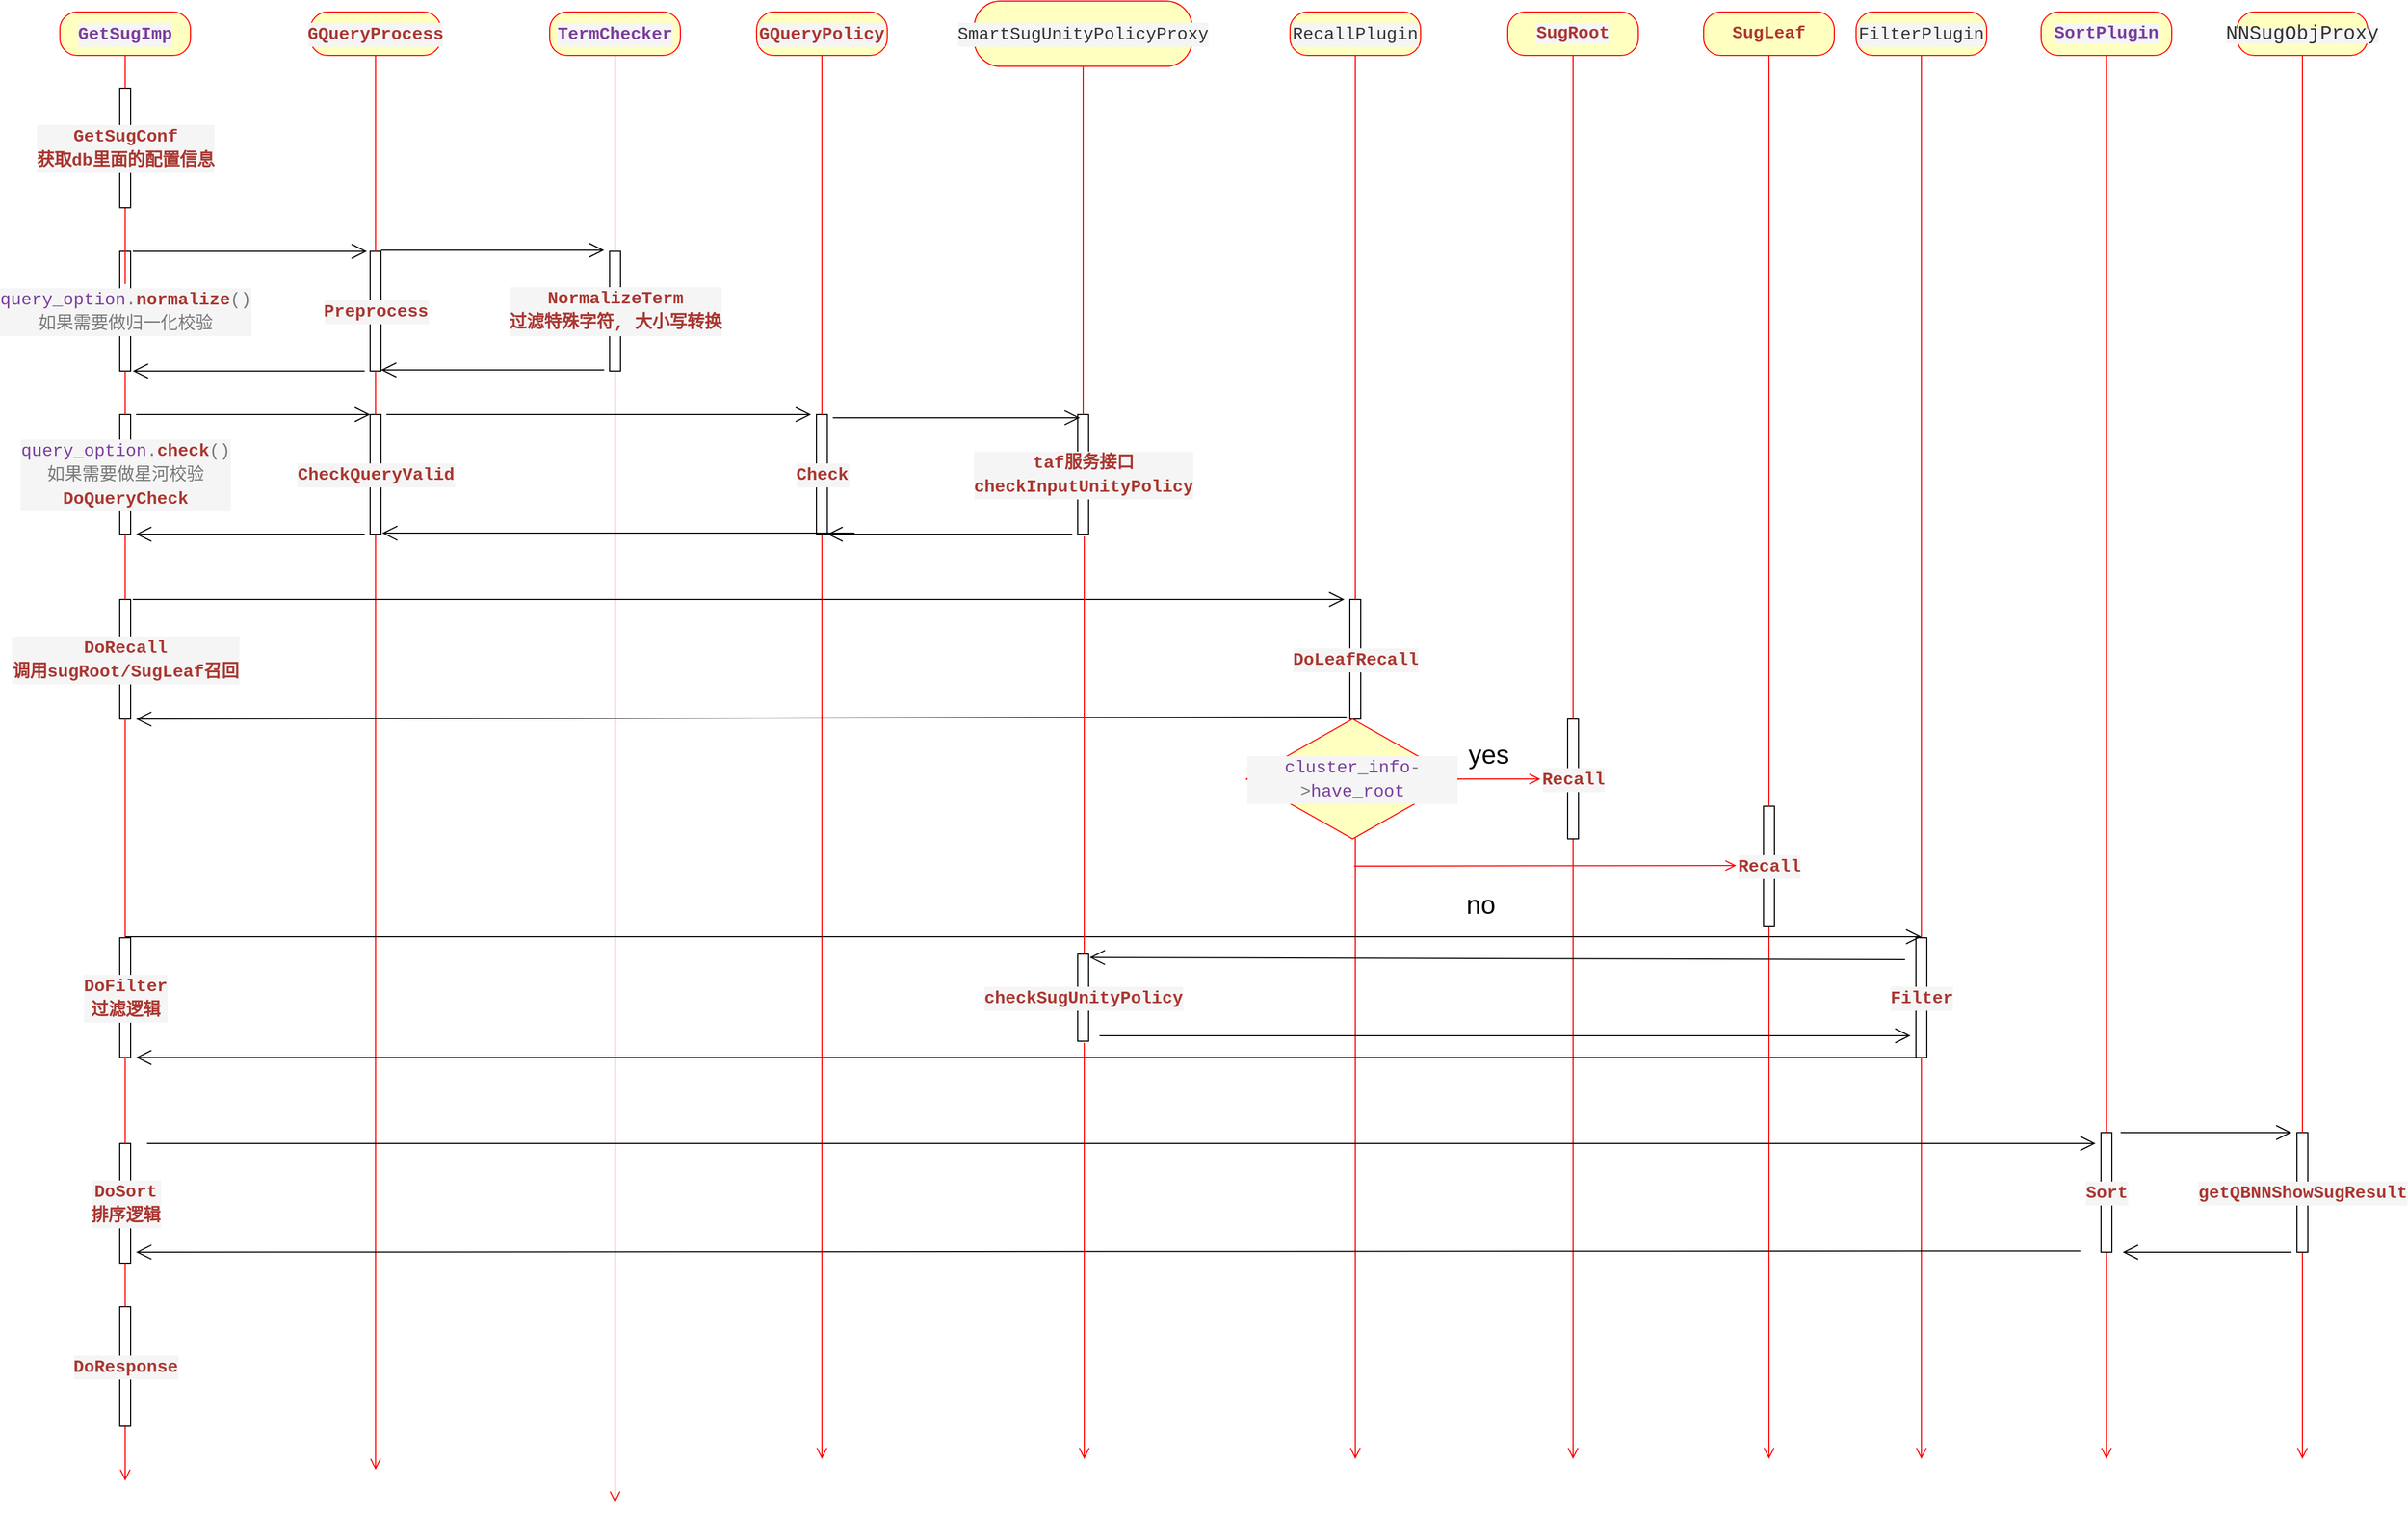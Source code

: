 <mxfile version="14.6.12" type="github" pages="5">
  <diagram id="f00wGhlLm0n4zRHemrxh" name="Page-1">
    <mxGraphModel dx="3101" dy="1154" grid="1" gridSize="10" guides="1" tooltips="1" connect="1" arrows="1" fold="1" page="1" pageScale="1" pageWidth="827" pageHeight="1169" math="0" shadow="0">
      <root>
        <mxCell id="0" />
        <mxCell id="1" parent="0" />
        <mxCell id="wCJARNpQgVaEjXj_w9Yw-1" value="&lt;div style=&quot;color: rgb(51 , 51 , 51) ; background-color: rgb(245 , 245 , 245) ; font-family: &amp;#34;consolas&amp;#34; , &amp;#34;courier new&amp;#34; , monospace ; font-size: 16px ; line-height: 22px&quot;&gt;&lt;span style=&quot;color: #7a3e9d ; font-weight: bold&quot;&gt;GetSugImp&lt;/span&gt;&lt;/div&gt;" style="rounded=1;whiteSpace=wrap;html=1;arcSize=40;fontColor=#000000;fillColor=#ffffc0;strokeColor=#ff0000;" parent="1" vertex="1">
          <mxGeometry x="-480" y="300" width="120" height="40" as="geometry" />
        </mxCell>
        <mxCell id="wCJARNpQgVaEjXj_w9Yw-2" value="" style="edgeStyle=orthogonalEdgeStyle;html=1;verticalAlign=bottom;endArrow=open;endSize=8;strokeColor=#ff0000;startArrow=none;" parent="1" source="wCJARNpQgVaEjXj_w9Yw-130" edge="1">
          <mxGeometry relative="1" as="geometry">
            <mxPoint x="-420" y="1650" as="targetPoint" />
          </mxGeometry>
        </mxCell>
        <mxCell id="wCJARNpQgVaEjXj_w9Yw-5" value="" style="edgeStyle=orthogonalEdgeStyle;html=1;verticalAlign=bottom;endArrow=none;endSize=8;strokeColor=#ff0000;startArrow=none;" parent="1" source="wCJARNpQgVaEjXj_w9Yw-9" edge="1">
          <mxGeometry relative="1" as="geometry">
            <mxPoint x="-420" y="520" as="targetPoint" />
            <mxPoint x="-420" y="340" as="sourcePoint" />
          </mxGeometry>
        </mxCell>
        <mxCell id="wCJARNpQgVaEjXj_w9Yw-7" value="&lt;div style=&quot;color: rgb(51 , 51 , 51) ; background-color: rgb(245 , 245 , 245) ; font-family: &amp;#34;consolas&amp;#34; , &amp;#34;courier new&amp;#34; , monospace ; font-size: 16px ; line-height: 22px&quot;&gt;&lt;span style=&quot;color: #7a3e9d&quot;&gt;query_option&lt;/span&gt;&lt;span style=&quot;color: #777777&quot;&gt;.&lt;/span&gt;&lt;span style=&quot;color: #aa3731 ; font-weight: bold&quot;&gt;normalize&lt;/span&gt;&lt;span style=&quot;color: #777777&quot;&gt;()&lt;/span&gt;&lt;/div&gt;&lt;div style=&quot;background-color: rgb(245 , 245 , 245) ; font-family: &amp;#34;consolas&amp;#34; , &amp;#34;courier new&amp;#34; , monospace ; font-size: 16px ; line-height: 22px&quot;&gt;&lt;font color=&quot;#777777&quot;&gt;如果需要做归一化校验&lt;/font&gt;&lt;/div&gt;" style="html=1;points=[];perimeter=orthogonalPerimeter;" parent="1" vertex="1">
          <mxGeometry x="-425" y="520" width="10" height="110" as="geometry" />
        </mxCell>
        <mxCell id="wCJARNpQgVaEjXj_w9Yw-8" value="" style="edgeStyle=orthogonalEdgeStyle;html=1;verticalAlign=bottom;endArrow=none;endSize=8;strokeColor=#ff0000;startArrow=none;" parent="1" source="wCJARNpQgVaEjXj_w9Yw-9" target="wCJARNpQgVaEjXj_w9Yw-7" edge="1">
          <mxGeometry relative="1" as="geometry">
            <mxPoint x="-420" y="1010" as="targetPoint" />
            <mxPoint x="-420" y="270" as="sourcePoint" />
          </mxGeometry>
        </mxCell>
        <mxCell id="wCJARNpQgVaEjXj_w9Yw-10" value="" style="edgeStyle=orthogonalEdgeStyle;html=1;verticalAlign=bottom;endArrow=none;strokeColor=#ff0000;startArrow=none;" parent="1" edge="1">
          <mxGeometry relative="1" as="geometry">
            <mxPoint x="-420" y="550" as="targetPoint" />
            <mxPoint x="-420" y="500" as="sourcePoint" />
          </mxGeometry>
        </mxCell>
        <mxCell id="wCJARNpQgVaEjXj_w9Yw-15" value="&lt;div style=&quot;color: rgb(51 , 51 , 51) ; background-color: rgb(245 , 245 , 245) ; font-family: &amp;#34;consolas&amp;#34; , &amp;#34;courier new&amp;#34; , monospace ; font-size: 16px ; line-height: 22px&quot;&gt;&lt;span style=&quot;color: #aa3731 ; font-weight: bold&quot;&gt;GQueryProcess&lt;/span&gt;&lt;/div&gt;" style="rounded=1;whiteSpace=wrap;html=1;arcSize=40;fontColor=#000000;fillColor=#ffffc0;strokeColor=#ff0000;" parent="1" vertex="1">
          <mxGeometry x="-250" y="300" width="120" height="40" as="geometry" />
        </mxCell>
        <mxCell id="wCJARNpQgVaEjXj_w9Yw-16" value="" style="edgeStyle=orthogonalEdgeStyle;html=1;verticalAlign=bottom;endArrow=open;endSize=8;strokeColor=#ff0000;startArrow=none;" parent="1" source="wCJARNpQgVaEjXj_w9Yw-44" edge="1">
          <mxGeometry relative="1" as="geometry">
            <mxPoint x="-190" y="1640" as="targetPoint" />
            <Array as="points">
              <mxPoint x="-190" y="930" />
              <mxPoint x="-190" y="930" />
            </Array>
          </mxGeometry>
        </mxCell>
        <mxCell id="wCJARNpQgVaEjXj_w9Yw-17" value="&lt;div style=&quot;color: rgb(51 , 51 , 51) ; background-color: rgb(245 , 245 , 245) ; font-family: &amp;#34;consolas&amp;#34; , &amp;#34;courier new&amp;#34; , monospace ; font-size: 16px ; line-height: 22px&quot;&gt;&lt;div style=&quot;font-family: &amp;#34;consolas&amp;#34; , &amp;#34;courier new&amp;#34; , monospace ; line-height: 22px&quot;&gt;&lt;span style=&quot;color: #aa3731 ; font-weight: bold&quot;&gt;Preprocess&lt;/span&gt;&lt;/div&gt;&lt;/div&gt;" style="html=1;points=[];perimeter=orthogonalPerimeter;" parent="1" vertex="1">
          <mxGeometry x="-195" y="520" width="10" height="110" as="geometry" />
        </mxCell>
        <mxCell id="wCJARNpQgVaEjXj_w9Yw-18" value="" style="edgeStyle=orthogonalEdgeStyle;html=1;verticalAlign=bottom;endArrow=none;endSize=8;strokeColor=#ff0000;" parent="1" source="wCJARNpQgVaEjXj_w9Yw-15" target="wCJARNpQgVaEjXj_w9Yw-17" edge="1">
          <mxGeometry relative="1" as="geometry">
            <mxPoint x="-190" y="940" as="targetPoint" />
            <mxPoint x="-190" y="170" as="sourcePoint" />
          </mxGeometry>
        </mxCell>
        <mxCell id="wCJARNpQgVaEjXj_w9Yw-23" value="&lt;div style=&quot;color: rgb(51 , 51 , 51) ; background-color: rgb(245 , 245 , 245) ; font-family: &amp;#34;consolas&amp;#34; , &amp;#34;courier new&amp;#34; , monospace ; font-size: 16px ; line-height: 22px&quot;&gt;&lt;span style=&quot;color: #7a3e9d ; font-weight: bold&quot;&gt;TermChecker&lt;/span&gt;&lt;/div&gt;" style="rounded=1;whiteSpace=wrap;html=1;arcSize=40;fontColor=#000000;fillColor=#ffffc0;strokeColor=#ff0000;" parent="1" vertex="1">
          <mxGeometry x="-30" y="300" width="120" height="40" as="geometry" />
        </mxCell>
        <mxCell id="wCJARNpQgVaEjXj_w9Yw-24" value="" style="edgeStyle=orthogonalEdgeStyle;html=1;verticalAlign=bottom;endArrow=open;endSize=8;strokeColor=#ff0000;startArrow=none;" parent="1" source="wCJARNpQgVaEjXj_w9Yw-25" edge="1">
          <mxGeometry relative="1" as="geometry">
            <mxPoint x="30" y="1670" as="targetPoint" />
          </mxGeometry>
        </mxCell>
        <mxCell id="wCJARNpQgVaEjXj_w9Yw-25" value="&lt;div style=&quot;background-color: rgb(245 , 245 , 245) ; line-height: 22px&quot;&gt;&lt;div style=&quot;color: rgb(51 , 51 , 51) ; font-family: &amp;#34;consolas&amp;#34; , &amp;#34;courier new&amp;#34; , monospace ; font-size: 16px ; line-height: 22px&quot;&gt;&lt;span style=&quot;color: #aa3731 ; font-weight: bold&quot;&gt;NormalizeTerm&lt;/span&gt;&lt;/div&gt;&lt;div style=&quot;line-height: 22px&quot;&gt;&lt;font color=&quot;#aa3731&quot; face=&quot;consolas, courier new, monospace&quot;&gt;&lt;span style=&quot;font-size: 16px&quot;&gt;&lt;b&gt;过滤特殊字符, 大小写转换&lt;/b&gt;&lt;/span&gt;&lt;/font&gt;&lt;br&gt;&lt;/div&gt;&lt;/div&gt;" style="html=1;points=[];perimeter=orthogonalPerimeter;" parent="1" vertex="1">
          <mxGeometry x="25" y="520" width="10" height="110" as="geometry" />
        </mxCell>
        <mxCell id="wCJARNpQgVaEjXj_w9Yw-26" value="" style="edgeStyle=orthogonalEdgeStyle;html=1;verticalAlign=bottom;endArrow=none;endSize=8;strokeColor=#ff0000;" parent="1" source="wCJARNpQgVaEjXj_w9Yw-23" target="wCJARNpQgVaEjXj_w9Yw-25" edge="1">
          <mxGeometry relative="1" as="geometry">
            <mxPoint x="30" y="920" as="targetPoint" />
            <mxPoint x="30" y="170" as="sourcePoint" />
          </mxGeometry>
        </mxCell>
        <mxCell id="wCJARNpQgVaEjXj_w9Yw-35" value="" style="endArrow=open;endFill=1;endSize=12;html=1;" parent="1" edge="1">
          <mxGeometry width="160" relative="1" as="geometry">
            <mxPoint x="-413" y="520" as="sourcePoint" />
            <mxPoint x="-198" y="520" as="targetPoint" />
          </mxGeometry>
        </mxCell>
        <mxCell id="wCJARNpQgVaEjXj_w9Yw-36" value="" style="endArrow=open;endFill=1;endSize=12;html=1;" parent="1" edge="1">
          <mxGeometry width="160" relative="1" as="geometry">
            <mxPoint x="-185" y="519" as="sourcePoint" />
            <mxPoint x="20" y="519" as="targetPoint" />
          </mxGeometry>
        </mxCell>
        <mxCell id="wCJARNpQgVaEjXj_w9Yw-37" value="" style="endArrow=open;endFill=1;endSize=12;html=1;" parent="1" edge="1">
          <mxGeometry width="160" relative="1" as="geometry">
            <mxPoint x="20" y="629" as="sourcePoint" />
            <mxPoint x="-185" y="629" as="targetPoint" />
          </mxGeometry>
        </mxCell>
        <mxCell id="wCJARNpQgVaEjXj_w9Yw-38" value="" style="endArrow=open;endFill=1;endSize=12;html=1;" parent="1" edge="1">
          <mxGeometry width="160" relative="1" as="geometry">
            <mxPoint x="-200" y="630" as="sourcePoint" />
            <mxPoint x="-413" y="630" as="targetPoint" />
            <Array as="points">
              <mxPoint x="-313" y="630" />
            </Array>
          </mxGeometry>
        </mxCell>
        <mxCell id="wCJARNpQgVaEjXj_w9Yw-41" value="&lt;div style=&quot;color: rgb(51 , 51 , 51) ; background-color: rgb(245 , 245 , 245) ; font-family: &amp;#34;consolas&amp;#34; , &amp;#34;courier new&amp;#34; , monospace ; font-size: 16px ; line-height: 22px&quot;&gt;&lt;div style=&quot;font-family: &amp;#34;consolas&amp;#34; , &amp;#34;courier new&amp;#34; , monospace ; line-height: 22px&quot;&gt;&lt;div style=&quot;font-family: &amp;#34;consolas&amp;#34; , &amp;#34;courier new&amp;#34; , monospace ; line-height: 22px&quot;&gt;&lt;span style=&quot;color: #7a3e9d&quot;&gt;query_option&lt;/span&gt;&lt;span style=&quot;color: #777777&quot;&gt;.&lt;/span&gt;&lt;span style=&quot;color: #aa3731 ; font-weight: bold&quot;&gt;check&lt;/span&gt;&lt;span style=&quot;color: #777777&quot;&gt;()&lt;/span&gt;&lt;/div&gt;&lt;div style=&quot;font-family: &amp;#34;consolas&amp;#34; , &amp;#34;courier new&amp;#34; , monospace ; line-height: 22px&quot;&gt;&lt;span style=&quot;color: #777777&quot;&gt;如果需要做星河校验&lt;/span&gt;&lt;/div&gt;&lt;div style=&quot;font-family: &amp;#34;consolas&amp;#34; , &amp;#34;courier new&amp;#34; , monospace ; line-height: 22px&quot;&gt;&lt;div style=&quot;font-family: &amp;#34;consolas&amp;#34; , &amp;#34;courier new&amp;#34; , monospace ; line-height: 22px&quot;&gt;&lt;span style=&quot;color: #aa3731 ; font-weight: bold&quot;&gt;DoQueryCheck&lt;/span&gt;&lt;/div&gt;&lt;/div&gt;&lt;/div&gt;&lt;/div&gt;" style="html=1;points=[];perimeter=orthogonalPerimeter;" parent="1" vertex="1">
          <mxGeometry x="-425" y="670" width="10" height="110" as="geometry" />
        </mxCell>
        <mxCell id="wCJARNpQgVaEjXj_w9Yw-42" value="" style="edgeStyle=orthogonalEdgeStyle;html=1;verticalAlign=bottom;endArrow=none;endSize=8;strokeColor=#ff0000;startArrow=none;" parent="1" source="wCJARNpQgVaEjXj_w9Yw-7" target="wCJARNpQgVaEjXj_w9Yw-41" edge="1">
          <mxGeometry relative="1" as="geometry">
            <mxPoint x="-420" y="1000" as="targetPoint" />
            <mxPoint x="-420" y="630" as="sourcePoint" />
          </mxGeometry>
        </mxCell>
        <mxCell id="wCJARNpQgVaEjXj_w9Yw-44" value="&lt;div style=&quot;color: rgb(51 , 51 , 51) ; background-color: rgb(245 , 245 , 245) ; font-family: &amp;#34;consolas&amp;#34; , &amp;#34;courier new&amp;#34; , monospace ; font-size: 16px ; line-height: 22px&quot;&gt;&lt;div style=&quot;font-family: &amp;#34;consolas&amp;#34; , &amp;#34;courier new&amp;#34; , monospace ; line-height: 22px&quot;&gt;&lt;div style=&quot;font-family: &amp;#34;consolas&amp;#34; , &amp;#34;courier new&amp;#34; , monospace ; line-height: 22px&quot;&gt;&lt;span style=&quot;color: #aa3731 ; font-weight: bold&quot;&gt;CheckQueryValid&lt;/span&gt;&lt;/div&gt;&lt;/div&gt;&lt;/div&gt;" style="html=1;points=[];perimeter=orthogonalPerimeter;" parent="1" vertex="1">
          <mxGeometry x="-195" y="670" width="10" height="110" as="geometry" />
        </mxCell>
        <mxCell id="wCJARNpQgVaEjXj_w9Yw-45" value="" style="edgeStyle=orthogonalEdgeStyle;html=1;verticalAlign=bottom;endArrow=none;endSize=8;strokeColor=#ff0000;startArrow=none;" parent="1" source="wCJARNpQgVaEjXj_w9Yw-17" target="wCJARNpQgVaEjXj_w9Yw-44" edge="1">
          <mxGeometry relative="1" as="geometry">
            <mxPoint x="-190" y="1000" as="targetPoint" />
            <mxPoint x="-190" y="630" as="sourcePoint" />
          </mxGeometry>
        </mxCell>
        <mxCell id="wCJARNpQgVaEjXj_w9Yw-46" value="&lt;div style=&quot;color: rgb(51 , 51 , 51) ; background-color: rgb(245 , 245 , 245) ; font-family: &amp;#34;consolas&amp;#34; , &amp;#34;courier new&amp;#34; , monospace ; font-size: 16px ; line-height: 22px&quot;&gt;&lt;span style=&quot;color: #aa3731 ; font-weight: bold&quot;&gt;GQueryPolicy&lt;/span&gt;&lt;/div&gt;" style="rounded=1;whiteSpace=wrap;html=1;arcSize=40;fontColor=#000000;fillColor=#ffffc0;strokeColor=#ff0000;" parent="1" vertex="1">
          <mxGeometry x="160" y="300" width="120" height="40" as="geometry" />
        </mxCell>
        <mxCell id="wCJARNpQgVaEjXj_w9Yw-47" value="" style="edgeStyle=orthogonalEdgeStyle;html=1;verticalAlign=bottom;endArrow=open;endSize=8;strokeColor=#ff0000;startArrow=none;" parent="1" source="wCJARNpQgVaEjXj_w9Yw-48" edge="1">
          <mxGeometry relative="1" as="geometry">
            <mxPoint x="220" y="1630" as="targetPoint" />
          </mxGeometry>
        </mxCell>
        <mxCell id="wCJARNpQgVaEjXj_w9Yw-48" value="&lt;div style=&quot;color: rgb(51 , 51 , 51) ; background-color: rgb(245 , 245 , 245) ; font-family: &amp;#34;consolas&amp;#34; , &amp;#34;courier new&amp;#34; , monospace ; font-size: 16px ; line-height: 22px&quot;&gt;&lt;div style=&quot;font-family: &amp;#34;consolas&amp;#34; , &amp;#34;courier new&amp;#34; , monospace ; line-height: 22px&quot;&gt;&lt;div style=&quot;font-family: &amp;#34;consolas&amp;#34; , &amp;#34;courier new&amp;#34; , monospace ; line-height: 22px&quot;&gt;&lt;div style=&quot;font-family: &amp;#34;consolas&amp;#34; , &amp;#34;courier new&amp;#34; , monospace ; line-height: 22px&quot;&gt;&lt;span style=&quot;color: #aa3731 ; font-weight: bold&quot;&gt;Check&lt;/span&gt;&lt;/div&gt;&lt;/div&gt;&lt;/div&gt;&lt;/div&gt;" style="html=1;points=[];perimeter=orthogonalPerimeter;" parent="1" vertex="1">
          <mxGeometry x="215" y="670" width="10" height="110" as="geometry" />
        </mxCell>
        <mxCell id="wCJARNpQgVaEjXj_w9Yw-49" value="" style="edgeStyle=orthogonalEdgeStyle;html=1;verticalAlign=bottom;endArrow=none;endSize=8;strokeColor=#ff0000;" parent="1" source="wCJARNpQgVaEjXj_w9Yw-46" target="wCJARNpQgVaEjXj_w9Yw-48" edge="1">
          <mxGeometry relative="1" as="geometry">
            <mxPoint x="220" y="990" as="targetPoint" />
            <mxPoint x="220" y="170" as="sourcePoint" />
          </mxGeometry>
        </mxCell>
        <mxCell id="wCJARNpQgVaEjXj_w9Yw-50" value="&lt;div style=&quot;color: rgb(51 , 51 , 51) ; background-color: rgb(245 , 245 , 245) ; font-family: &amp;#34;consolas&amp;#34; , &amp;#34;courier new&amp;#34; , monospace ; font-size: 16px ; line-height: 22px&quot;&gt;SmartSugUnityPolicyProxy&lt;br&gt;&lt;/div&gt;" style="rounded=1;whiteSpace=wrap;html=1;arcSize=40;fontColor=#000000;fillColor=#ffffc0;strokeColor=#ff0000;" parent="1" vertex="1">
          <mxGeometry x="360" y="290" width="200" height="60" as="geometry" />
        </mxCell>
        <mxCell id="wCJARNpQgVaEjXj_w9Yw-51" value="" style="html=1;verticalAlign=bottom;endArrow=open;endSize=8;strokeColor=#ff0000;startArrow=none;exitX=0.6;exitY=1.018;exitDx=0;exitDy=0;exitPerimeter=0;" parent="1" source="wCJARNpQgVaEjXj_w9Yw-112" edge="1">
          <mxGeometry relative="1" as="geometry">
            <mxPoint x="461" y="1630" as="targetPoint" />
          </mxGeometry>
        </mxCell>
        <mxCell id="wCJARNpQgVaEjXj_w9Yw-52" value="&lt;div style=&quot;color: rgb(51 , 51 , 51) ; background-color: rgb(245 , 245 , 245) ; font-family: &amp;#34;consolas&amp;#34; , &amp;#34;courier new&amp;#34; , monospace ; font-size: 16px ; line-height: 22px&quot;&gt;&lt;div style=&quot;font-family: &amp;#34;consolas&amp;#34; , &amp;#34;courier new&amp;#34; , monospace ; line-height: 22px&quot;&gt;&lt;div style=&quot;font-family: &amp;#34;consolas&amp;#34; , &amp;#34;courier new&amp;#34; , monospace ; line-height: 22px&quot;&gt;&lt;div style=&quot;font-family: &amp;#34;consolas&amp;#34; , &amp;#34;courier new&amp;#34; , monospace ; line-height: 22px&quot;&gt;&lt;div style=&quot;font-family: &amp;#34;consolas&amp;#34; , &amp;#34;courier new&amp;#34; , monospace ; line-height: 22px&quot;&gt;&lt;span style=&quot;color: #aa3731 ; font-weight: bold&quot;&gt;taf服务接口&lt;/span&gt;&lt;/div&gt;&lt;div style=&quot;font-family: &amp;#34;consolas&amp;#34; , &amp;#34;courier new&amp;#34; , monospace ; line-height: 22px&quot;&gt;&lt;span style=&quot;color: #aa3731 ; font-weight: bold&quot;&gt;checkInputUnityPolicy&lt;/span&gt;&lt;/div&gt;&lt;/div&gt;&lt;/div&gt;&lt;/div&gt;&lt;/div&gt;" style="html=1;points=[];perimeter=orthogonalPerimeter;" parent="1" vertex="1">
          <mxGeometry x="455" y="670" width="10" height="110" as="geometry" />
        </mxCell>
        <mxCell id="wCJARNpQgVaEjXj_w9Yw-53" value="" style="html=1;verticalAlign=bottom;endArrow=none;endSize=8;strokeColor=#ff0000;" parent="1" source="wCJARNpQgVaEjXj_w9Yw-50" target="wCJARNpQgVaEjXj_w9Yw-52" edge="1">
          <mxGeometry relative="1" as="geometry">
            <mxPoint x="420" y="990" as="targetPoint" />
            <mxPoint x="420" y="170" as="sourcePoint" />
          </mxGeometry>
        </mxCell>
        <mxCell id="wCJARNpQgVaEjXj_w9Yw-54" value="" style="endArrow=open;endFill=1;endSize=12;html=1;" parent="1" edge="1">
          <mxGeometry width="160" relative="1" as="geometry">
            <mxPoint x="-410" y="670" as="sourcePoint" />
            <mxPoint x="-195" y="670" as="targetPoint" />
          </mxGeometry>
        </mxCell>
        <mxCell id="wCJARNpQgVaEjXj_w9Yw-55" value="" style="endArrow=open;endFill=1;endSize=12;html=1;exitX=1.5;exitY=0;exitDx=0;exitDy=0;exitPerimeter=0;" parent="1" source="wCJARNpQgVaEjXj_w9Yw-44" edge="1">
          <mxGeometry width="160" relative="1" as="geometry">
            <mxPoint x="-110" y="670" as="sourcePoint" />
            <mxPoint x="210" y="670" as="targetPoint" />
          </mxGeometry>
        </mxCell>
        <mxCell id="wCJARNpQgVaEjXj_w9Yw-56" value="" style="endArrow=open;endFill=1;endSize=12;html=1;entryX=0.2;entryY=0.027;entryDx=0;entryDy=0;entryPerimeter=0;" parent="1" target="wCJARNpQgVaEjXj_w9Yw-52" edge="1">
          <mxGeometry width="160" relative="1" as="geometry">
            <mxPoint x="230" y="673" as="sourcePoint" />
            <mxPoint x="455" y="670" as="targetPoint" />
          </mxGeometry>
        </mxCell>
        <mxCell id="wCJARNpQgVaEjXj_w9Yw-58" value="" style="endArrow=open;endFill=1;endSize=12;html=1;" parent="1" target="wCJARNpQgVaEjXj_w9Yw-48" edge="1">
          <mxGeometry width="160" relative="1" as="geometry">
            <mxPoint x="450" y="780" as="sourcePoint" />
            <mxPoint x="250" y="780" as="targetPoint" />
          </mxGeometry>
        </mxCell>
        <mxCell id="wCJARNpQgVaEjXj_w9Yw-59" value="" style="endArrow=open;endFill=1;endSize=12;html=1;entryX=1.1;entryY=0.991;entryDx=0;entryDy=0;entryPerimeter=0;" parent="1" target="wCJARNpQgVaEjXj_w9Yw-44" edge="1">
          <mxGeometry width="160" relative="1" as="geometry">
            <mxPoint x="250" y="779" as="sourcePoint" />
            <mxPoint y="779" as="targetPoint" />
          </mxGeometry>
        </mxCell>
        <mxCell id="wCJARNpQgVaEjXj_w9Yw-60" value="" style="endArrow=open;endFill=1;endSize=12;html=1;" parent="1" edge="1">
          <mxGeometry width="160" relative="1" as="geometry">
            <mxPoint x="-200" y="780" as="sourcePoint" />
            <mxPoint x="-410" y="780" as="targetPoint" />
          </mxGeometry>
        </mxCell>
        <mxCell id="wCJARNpQgVaEjXj_w9Yw-61" value="&lt;div style=&quot;background-color: rgb(245 , 245 , 245) ; font-family: &amp;#34;consolas&amp;#34; , &amp;#34;courier new&amp;#34; , monospace ; font-size: 16px ; line-height: 22px&quot;&gt;&lt;div style=&quot;font-family: &amp;#34;consolas&amp;#34; , &amp;#34;courier new&amp;#34; , monospace ; line-height: 22px&quot;&gt;&lt;div style=&quot;font-family: &amp;#34;consolas&amp;#34; , &amp;#34;courier new&amp;#34; , monospace ; line-height: 22px&quot;&gt;&lt;div style=&quot;font-family: &amp;#34;consolas&amp;#34; , &amp;#34;courier new&amp;#34; , monospace ; line-height: 22px&quot;&gt;&lt;div style=&quot;color: rgb(51 , 51 , 51) ; font-family: &amp;#34;consolas&amp;#34; , &amp;#34;courier new&amp;#34; , monospace ; line-height: 22px&quot;&gt;&lt;span style=&quot;color: #aa3731 ; font-weight: bold&quot;&gt;DoRecall&lt;/span&gt;&lt;/div&gt;&lt;div style=&quot;font-family: &amp;#34;consolas&amp;#34; , &amp;#34;courier new&amp;#34; , monospace ; line-height: 22px&quot;&gt;&lt;font color=&quot;#aa3731&quot;&gt;&lt;b&gt;调用sugRoot/SugLeaf召回&lt;/b&gt;&lt;/font&gt;&lt;/div&gt;&lt;/div&gt;&lt;/div&gt;&lt;/div&gt;&lt;/div&gt;" style="html=1;points=[];perimeter=orthogonalPerimeter;" parent="1" vertex="1">
          <mxGeometry x="-425" y="840" width="10" height="110" as="geometry" />
        </mxCell>
        <mxCell id="wCJARNpQgVaEjXj_w9Yw-63" value="" style="edgeStyle=orthogonalEdgeStyle;html=1;verticalAlign=bottom;endArrow=none;endSize=8;strokeColor=#ff0000;startArrow=none;" parent="1" source="wCJARNpQgVaEjXj_w9Yw-41" target="wCJARNpQgVaEjXj_w9Yw-61" edge="1">
          <mxGeometry relative="1" as="geometry">
            <mxPoint x="-420" y="1480" as="targetPoint" />
            <mxPoint x="-420" y="790" as="sourcePoint" />
          </mxGeometry>
        </mxCell>
        <mxCell id="wCJARNpQgVaEjXj_w9Yw-66" value="&lt;div style=&quot;color: rgb(51 , 51 , 51) ; background-color: rgb(245 , 245 , 245) ; font-family: &amp;#34;consolas&amp;#34; , &amp;#34;courier new&amp;#34; , monospace ; font-size: 16px ; line-height: 22px&quot;&gt;RecallPlugin&lt;/div&gt;" style="rounded=1;whiteSpace=wrap;html=1;arcSize=40;fontColor=#000000;fillColor=#ffffc0;strokeColor=#ff0000;" parent="1" vertex="1">
          <mxGeometry x="650" y="300" width="120" height="40" as="geometry" />
        </mxCell>
        <mxCell id="wCJARNpQgVaEjXj_w9Yw-67" value="" style="edgeStyle=orthogonalEdgeStyle;html=1;verticalAlign=bottom;endArrow=open;endSize=8;strokeColor=#ff0000;startArrow=none;" parent="1" source="wCJARNpQgVaEjXj_w9Yw-68" edge="1">
          <mxGeometry relative="1" as="geometry">
            <mxPoint x="710" y="1630" as="targetPoint" />
          </mxGeometry>
        </mxCell>
        <mxCell id="wCJARNpQgVaEjXj_w9Yw-68" value="&lt;div style=&quot;color: rgb(51 , 51 , 51) ; background-color: rgb(245 , 245 , 245) ; font-family: &amp;#34;consolas&amp;#34; , &amp;#34;courier new&amp;#34; , monospace ; font-size: 16px ; line-height: 22px&quot;&gt;&lt;div style=&quot;font-family: &amp;#34;consolas&amp;#34; , &amp;#34;courier new&amp;#34; , monospace ; line-height: 22px&quot;&gt;&lt;div style=&quot;font-family: &amp;#34;consolas&amp;#34; , &amp;#34;courier new&amp;#34; , monospace ; line-height: 22px&quot;&gt;&lt;div style=&quot;font-family: &amp;#34;consolas&amp;#34; , &amp;#34;courier new&amp;#34; , monospace ; line-height: 22px&quot;&gt;&lt;div style=&quot;font-family: &amp;#34;consolas&amp;#34; , &amp;#34;courier new&amp;#34; , monospace ; line-height: 22px&quot;&gt;&lt;span style=&quot;color: #aa3731 ; font-weight: bold&quot;&gt;DoLeafRecall&lt;/span&gt;&lt;/div&gt;&lt;/div&gt;&lt;/div&gt;&lt;/div&gt;&lt;/div&gt;" style="html=1;points=[];perimeter=orthogonalPerimeter;" parent="1" vertex="1">
          <mxGeometry x="705" y="840" width="10" height="110" as="geometry" />
        </mxCell>
        <mxCell id="wCJARNpQgVaEjXj_w9Yw-69" value="" style="edgeStyle=orthogonalEdgeStyle;html=1;verticalAlign=bottom;endArrow=none;endSize=8;strokeColor=#ff0000;" parent="1" source="wCJARNpQgVaEjXj_w9Yw-66" target="wCJARNpQgVaEjXj_w9Yw-68" edge="1">
          <mxGeometry relative="1" as="geometry">
            <mxPoint x="710" y="1582" as="targetPoint" />
            <mxPoint x="710" y="170" as="sourcePoint" />
          </mxGeometry>
        </mxCell>
        <mxCell id="wCJARNpQgVaEjXj_w9Yw-73" value="&lt;font color=&quot;#aa3731&quot; face=&quot;consolas, courier new, monospace&quot;&gt;&lt;span style=&quot;font-size: 16px ; background-color: rgb(245 , 245 , 245)&quot;&gt;&lt;b&gt;SugRoot&lt;/b&gt;&lt;/span&gt;&lt;/font&gt;" style="rounded=1;whiteSpace=wrap;html=1;arcSize=40;fontColor=#000000;fillColor=#ffffc0;strokeColor=#ff0000;" parent="1" vertex="1">
          <mxGeometry x="850" y="300" width="120" height="40" as="geometry" />
        </mxCell>
        <mxCell id="wCJARNpQgVaEjXj_w9Yw-74" value="" style="edgeStyle=orthogonalEdgeStyle;html=1;verticalAlign=bottom;endArrow=open;endSize=8;strokeColor=#ff0000;startArrow=none;" parent="1" source="wCJARNpQgVaEjXj_w9Yw-80" edge="1">
          <mxGeometry relative="1" as="geometry">
            <mxPoint x="910" y="1630" as="targetPoint" />
          </mxGeometry>
        </mxCell>
        <mxCell id="wCJARNpQgVaEjXj_w9Yw-77" value="&lt;b style=&quot;color: rgb(170 , 55 , 49) ; font-family: &amp;#34;consolas&amp;#34; , &amp;#34;courier new&amp;#34; , monospace ; font-size: 16px&quot;&gt;SugLeaf&lt;/b&gt;" style="rounded=1;whiteSpace=wrap;html=1;arcSize=40;fontColor=#000000;fillColor=#ffffc0;strokeColor=#ff0000;" parent="1" vertex="1">
          <mxGeometry x="1030" y="300" width="120" height="40" as="geometry" />
        </mxCell>
        <mxCell id="wCJARNpQgVaEjXj_w9Yw-78" value="" style="edgeStyle=orthogonalEdgeStyle;html=1;verticalAlign=bottom;endArrow=open;endSize=8;strokeColor=#ff0000;startArrow=none;" parent="1" source="wCJARNpQgVaEjXj_w9Yw-82" edge="1">
          <mxGeometry relative="1" as="geometry">
            <mxPoint x="1090" y="1630" as="targetPoint" />
          </mxGeometry>
        </mxCell>
        <mxCell id="wCJARNpQgVaEjXj_w9Yw-79" value="" style="endArrow=open;endFill=1;endSize=12;html=1;exitX=1.5;exitY=0;exitDx=0;exitDy=0;exitPerimeter=0;" parent="1" edge="1">
          <mxGeometry width="160" relative="1" as="geometry">
            <mxPoint x="-413" y="840" as="sourcePoint" />
            <mxPoint x="700" y="840" as="targetPoint" />
          </mxGeometry>
        </mxCell>
        <mxCell id="wCJARNpQgVaEjXj_w9Yw-80" value="&lt;div style=&quot;color: rgb(51 , 51 , 51) ; background-color: rgb(245 , 245 , 245) ; font-family: &amp;#34;consolas&amp;#34; , &amp;#34;courier new&amp;#34; , monospace ; font-size: 16px ; line-height: 22px&quot;&gt;&lt;div style=&quot;font-family: &amp;#34;consolas&amp;#34; , &amp;#34;courier new&amp;#34; , monospace ; line-height: 22px&quot;&gt;&lt;div style=&quot;font-family: &amp;#34;consolas&amp;#34; , &amp;#34;courier new&amp;#34; , monospace ; line-height: 22px&quot;&gt;&lt;div style=&quot;font-family: &amp;#34;consolas&amp;#34; , &amp;#34;courier new&amp;#34; , monospace ; line-height: 22px&quot;&gt;&lt;div style=&quot;font-family: &amp;#34;consolas&amp;#34; , &amp;#34;courier new&amp;#34; , monospace ; line-height: 22px&quot;&gt;&lt;span style=&quot;color: #aa3731 ; font-weight: bold&quot;&gt;Recall&lt;/span&gt;&lt;/div&gt;&lt;/div&gt;&lt;/div&gt;&lt;/div&gt;&lt;/div&gt;" style="html=1;points=[];perimeter=orthogonalPerimeter;" parent="1" vertex="1">
          <mxGeometry x="905" y="950" width="10" height="110" as="geometry" />
        </mxCell>
        <mxCell id="wCJARNpQgVaEjXj_w9Yw-81" value="" style="edgeStyle=orthogonalEdgeStyle;html=1;verticalAlign=bottom;endArrow=none;endSize=8;strokeColor=#ff0000;" parent="1" source="wCJARNpQgVaEjXj_w9Yw-73" target="wCJARNpQgVaEjXj_w9Yw-80" edge="1">
          <mxGeometry relative="1" as="geometry">
            <mxPoint x="910" y="1600" as="targetPoint" />
            <mxPoint x="910" y="170" as="sourcePoint" />
          </mxGeometry>
        </mxCell>
        <mxCell id="wCJARNpQgVaEjXj_w9Yw-82" value="&lt;div style=&quot;color: rgb(51 , 51 , 51) ; background-color: rgb(245 , 245 , 245) ; font-family: &amp;#34;consolas&amp;#34; , &amp;#34;courier new&amp;#34; , monospace ; font-size: 16px ; line-height: 22px&quot;&gt;&lt;div style=&quot;font-family: &amp;#34;consolas&amp;#34; , &amp;#34;courier new&amp;#34; , monospace ; line-height: 22px&quot;&gt;&lt;div style=&quot;font-family: &amp;#34;consolas&amp;#34; , &amp;#34;courier new&amp;#34; , monospace ; line-height: 22px&quot;&gt;&lt;div style=&quot;font-family: &amp;#34;consolas&amp;#34; , &amp;#34;courier new&amp;#34; , monospace ; line-height: 22px&quot;&gt;&lt;div style=&quot;font-family: &amp;#34;consolas&amp;#34; , &amp;#34;courier new&amp;#34; , monospace ; line-height: 22px&quot;&gt;&lt;span style=&quot;color: #aa3731 ; font-weight: bold&quot;&gt;Recall&lt;/span&gt;&lt;/div&gt;&lt;/div&gt;&lt;/div&gt;&lt;/div&gt;&lt;/div&gt;" style="html=1;points=[];perimeter=orthogonalPerimeter;" parent="1" vertex="1">
          <mxGeometry x="1085" y="1030" width="10" height="110" as="geometry" />
        </mxCell>
        <mxCell id="wCJARNpQgVaEjXj_w9Yw-83" value="" style="edgeStyle=orthogonalEdgeStyle;html=1;verticalAlign=bottom;endArrow=none;endSize=8;strokeColor=#ff0000;" parent="1" source="wCJARNpQgVaEjXj_w9Yw-77" target="wCJARNpQgVaEjXj_w9Yw-82" edge="1">
          <mxGeometry relative="1" as="geometry">
            <mxPoint x="1090" y="1590" as="targetPoint" />
            <mxPoint x="1090" y="170" as="sourcePoint" />
          </mxGeometry>
        </mxCell>
        <mxCell id="wCJARNpQgVaEjXj_w9Yw-87" style="edgeStyle=none;rounded=0;orthogonalLoop=1;jettySize=auto;html=1;exitX=0.5;exitY=1;exitDx=0;exitDy=0;entryX=0.5;entryY=1;entryDx=0;entryDy=0;" parent="1" source="wCJARNpQgVaEjXj_w9Yw-84" target="wCJARNpQgVaEjXj_w9Yw-84" edge="1">
          <mxGeometry relative="1" as="geometry">
            <mxPoint x="680" y="1080" as="targetPoint" />
          </mxGeometry>
        </mxCell>
        <mxCell id="wCJARNpQgVaEjXj_w9Yw-84" value="&lt;div style=&quot;color: rgb(51 , 51 , 51) ; background-color: rgb(245 , 245 , 245) ; font-family: &amp;#34;consolas&amp;#34; , &amp;#34;courier new&amp;#34; , monospace ; font-size: 16px ; line-height: 22px&quot;&gt;&lt;span style=&quot;color: #7a3e9d&quot;&gt;cluster_info&lt;/span&gt;&lt;span style=&quot;color: #777777&quot;&gt;-&amp;gt;&lt;/span&gt;&lt;span style=&quot;color: #7a3e9d&quot;&gt;have_root&lt;/span&gt;&lt;/div&gt;" style="rhombus;whiteSpace=wrap;html=1;fillColor=#ffffc0;strokeColor=#ff0000;" parent="1" vertex="1">
          <mxGeometry x="610" y="950" width="195" height="110" as="geometry" />
        </mxCell>
        <mxCell id="wCJARNpQgVaEjXj_w9Yw-85" value="&lt;font style=&quot;font-size: 24px&quot;&gt;yes&lt;/font&gt;" style="edgeStyle=orthogonalEdgeStyle;html=1;align=left;verticalAlign=bottom;endArrow=open;endSize=8;strokeColor=#ff0000;" parent="1" source="wCJARNpQgVaEjXj_w9Yw-84" edge="1">
          <mxGeometry x="-0.818" y="5" relative="1" as="geometry">
            <mxPoint x="880" y="1005" as="targetPoint" />
            <mxPoint as="offset" />
          </mxGeometry>
        </mxCell>
        <mxCell id="wCJARNpQgVaEjXj_w9Yw-86" value="&lt;font style=&quot;font-size: 24px&quot;&gt;no&lt;/font&gt;" style="edgeStyle=orthogonalEdgeStyle;html=1;align=left;verticalAlign=top;endArrow=open;endSize=8;strokeColor=#ff0000;" parent="1" edge="1">
          <mxGeometry x="-0.351" y="-15" relative="1" as="geometry">
            <mxPoint x="1060" y="1084.5" as="targetPoint" />
            <mxPoint x="720" y="1085" as="sourcePoint" />
            <Array as="points">
              <mxPoint x="705" y="1084.5" />
              <mxPoint x="1015" y="1084.5" />
            </Array>
            <mxPoint as="offset" />
          </mxGeometry>
        </mxCell>
        <mxCell id="wCJARNpQgVaEjXj_w9Yw-90" value="" style="endArrow=open;endFill=1;endSize=12;html=1;exitX=0.472;exitY=-0.018;exitDx=0;exitDy=0;exitPerimeter=0;" parent="1" source="wCJARNpQgVaEjXj_w9Yw-84" edge="1">
          <mxGeometry width="160" relative="1" as="geometry">
            <mxPoint x="720" y="950" as="sourcePoint" />
            <mxPoint x="-410" y="950" as="targetPoint" />
          </mxGeometry>
        </mxCell>
        <mxCell id="wCJARNpQgVaEjXj_w9Yw-91" value="&lt;div style=&quot;background-color: rgb(245 , 245 , 245) ; font-family: &amp;#34;consolas&amp;#34; , &amp;#34;courier new&amp;#34; , monospace ; font-size: 16px ; line-height: 22px&quot;&gt;&lt;div style=&quot;font-family: &amp;#34;consolas&amp;#34; , &amp;#34;courier new&amp;#34; , monospace ; line-height: 22px&quot;&gt;&lt;div style=&quot;font-family: &amp;#34;consolas&amp;#34; , &amp;#34;courier new&amp;#34; , monospace ; line-height: 22px&quot;&gt;&lt;div style=&quot;font-family: &amp;#34;consolas&amp;#34; , &amp;#34;courier new&amp;#34; , monospace ; line-height: 22px&quot;&gt;&lt;div style=&quot;color: rgb(51 , 51 , 51) ; font-family: &amp;#34;consolas&amp;#34; , &amp;#34;courier new&amp;#34; , monospace ; line-height: 22px&quot;&gt;&lt;div style=&quot;font-family: &amp;#34;consolas&amp;#34; , &amp;#34;courier new&amp;#34; , monospace ; line-height: 22px&quot;&gt;&lt;span style=&quot;color: #aa3731 ; font-weight: bold&quot;&gt;DoFilter&lt;/span&gt;&lt;/div&gt;&lt;/div&gt;&lt;div style=&quot;font-family: &amp;#34;consolas&amp;#34; , &amp;#34;courier new&amp;#34; , monospace ; line-height: 22px&quot;&gt;&lt;font color=&quot;#aa3731&quot;&gt;&lt;b&gt;过滤逻辑&lt;/b&gt;&lt;/font&gt;&lt;/div&gt;&lt;/div&gt;&lt;/div&gt;&lt;/div&gt;&lt;/div&gt;" style="html=1;points=[];perimeter=orthogonalPerimeter;" parent="1" vertex="1">
          <mxGeometry x="-425" y="1151" width="10" height="110" as="geometry" />
        </mxCell>
        <mxCell id="wCJARNpQgVaEjXj_w9Yw-92" value="" style="edgeStyle=orthogonalEdgeStyle;html=1;verticalAlign=bottom;endArrow=none;endSize=8;strokeColor=#ff0000;startArrow=none;" parent="1" source="wCJARNpQgVaEjXj_w9Yw-61" target="wCJARNpQgVaEjXj_w9Yw-91" edge="1">
          <mxGeometry relative="1" as="geometry">
            <mxPoint x="-420" y="1450" as="targetPoint" />
            <mxPoint x="-420" y="950" as="sourcePoint" />
          </mxGeometry>
        </mxCell>
        <mxCell id="wCJARNpQgVaEjXj_w9Yw-93" value="&lt;div style=&quot;color: rgb(51 , 51 , 51) ; background-color: rgb(245 , 245 , 245) ; font-family: &amp;#34;consolas&amp;#34; , &amp;#34;courier new&amp;#34; , monospace ; font-size: 16px ; line-height: 22px&quot;&gt;FilterPlugin&lt;/div&gt;" style="rounded=1;whiteSpace=wrap;html=1;arcSize=40;fontColor=#000000;fillColor=#ffffc0;strokeColor=#ff0000;" parent="1" vertex="1">
          <mxGeometry x="1170" y="300" width="120" height="40" as="geometry" />
        </mxCell>
        <mxCell id="wCJARNpQgVaEjXj_w9Yw-94" value="" style="edgeStyle=orthogonalEdgeStyle;html=1;verticalAlign=bottom;endArrow=open;endSize=8;strokeColor=#ff0000;" parent="1" source="wCJARNpQgVaEjXj_w9Yw-93" edge="1">
          <mxGeometry relative="1" as="geometry">
            <mxPoint x="1230" y="1630" as="targetPoint" />
          </mxGeometry>
        </mxCell>
        <mxCell id="wCJARNpQgVaEjXj_w9Yw-98" value="&lt;div style=&quot;background-color: rgb(245 , 245 , 245) ; font-family: &amp;#34;consolas&amp;#34; , &amp;#34;courier new&amp;#34; , monospace ; font-size: 16px ; line-height: 22px&quot;&gt;&lt;div style=&quot;font-family: &amp;#34;consolas&amp;#34; , &amp;#34;courier new&amp;#34; , monospace ; line-height: 22px&quot;&gt;&lt;div style=&quot;font-family: &amp;#34;consolas&amp;#34; , &amp;#34;courier new&amp;#34; , monospace ; line-height: 22px&quot;&gt;&lt;div style=&quot;font-family: &amp;#34;consolas&amp;#34; , &amp;#34;courier new&amp;#34; , monospace ; line-height: 22px&quot;&gt;&lt;div style=&quot;font-family: &amp;#34;consolas&amp;#34; , &amp;#34;courier new&amp;#34; , monospace ; line-height: 22px&quot;&gt;&lt;div style=&quot;font-family: &amp;#34;consolas&amp;#34; , &amp;#34;courier new&amp;#34; , monospace ; line-height: 22px&quot;&gt;&lt;font color=&quot;#aa3731&quot;&gt;&lt;b&gt;Filter&lt;/b&gt;&lt;/font&gt;&lt;/div&gt;&lt;/div&gt;&lt;/div&gt;&lt;/div&gt;&lt;/div&gt;&lt;/div&gt;" style="html=1;points=[];perimeter=orthogonalPerimeter;" parent="1" vertex="1">
          <mxGeometry x="1225" y="1151" width="10" height="110" as="geometry" />
        </mxCell>
        <mxCell id="wCJARNpQgVaEjXj_w9Yw-99" value="" style="endArrow=open;endFill=1;endSize=12;html=1;" parent="1" edge="1">
          <mxGeometry width="160" relative="1" as="geometry">
            <mxPoint x="-420" y="1150" as="sourcePoint" />
            <mxPoint x="1230" y="1150" as="targetPoint" />
          </mxGeometry>
        </mxCell>
        <mxCell id="wCJARNpQgVaEjXj_w9Yw-109" value="" style="endArrow=open;endFill=1;endSize=12;html=1;" parent="1" edge="1">
          <mxGeometry width="160" relative="1" as="geometry">
            <mxPoint x="475" y="1241" as="sourcePoint" />
            <mxPoint x="1220" y="1241" as="targetPoint" />
          </mxGeometry>
        </mxCell>
        <mxCell id="wCJARNpQgVaEjXj_w9Yw-110" value="" style="endArrow=open;endFill=1;endSize=12;html=1;entryX=1.1;entryY=0.038;entryDx=0;entryDy=0;entryPerimeter=0;" parent="1" target="wCJARNpQgVaEjXj_w9Yw-112" edge="1">
          <mxGeometry width="160" relative="1" as="geometry">
            <mxPoint x="1215" y="1171" as="sourcePoint" />
            <mxPoint x="990" y="1171" as="targetPoint" />
          </mxGeometry>
        </mxCell>
        <mxCell id="wCJARNpQgVaEjXj_w9Yw-111" value="" style="endArrow=open;endFill=1;endSize=12;html=1;exitX=0.1;exitY=1;exitDx=0;exitDy=0;exitPerimeter=0;" parent="1" source="wCJARNpQgVaEjXj_w9Yw-98" edge="1">
          <mxGeometry width="160" relative="1" as="geometry">
            <mxPoint x="1285" y="1260" as="sourcePoint" />
            <mxPoint x="-410" y="1261" as="targetPoint" />
          </mxGeometry>
        </mxCell>
        <mxCell id="wCJARNpQgVaEjXj_w9Yw-112" value="&lt;div style=&quot;background-color: rgb(245 , 245 , 245) ; font-family: &amp;#34;consolas&amp;#34; , &amp;#34;courier new&amp;#34; , monospace ; font-size: 16px ; line-height: 22px&quot;&gt;&lt;div style=&quot;font-family: &amp;#34;consolas&amp;#34; , &amp;#34;courier new&amp;#34; , monospace ; line-height: 22px&quot;&gt;&lt;div style=&quot;font-family: &amp;#34;consolas&amp;#34; , &amp;#34;courier new&amp;#34; , monospace ; line-height: 22px&quot;&gt;&lt;div style=&quot;font-family: &amp;#34;consolas&amp;#34; , &amp;#34;courier new&amp;#34; , monospace ; line-height: 22px&quot;&gt;&lt;div style=&quot;font-family: &amp;#34;consolas&amp;#34; , &amp;#34;courier new&amp;#34; , monospace ; line-height: 22px&quot;&gt;&lt;div style=&quot;font-family: &amp;#34;consolas&amp;#34; , &amp;#34;courier new&amp;#34; , monospace ; line-height: 22px&quot;&gt;&lt;div style=&quot;color: rgb(51 , 51 , 51) ; font-family: &amp;#34;consolas&amp;#34; , &amp;#34;courier new&amp;#34; , monospace ; line-height: 22px&quot;&gt;&lt;span style=&quot;color: #aa3731 ; font-weight: bold&quot;&gt;checkSugUnityPolicy&lt;/span&gt;&lt;/div&gt;&lt;/div&gt;&lt;/div&gt;&lt;/div&gt;&lt;/div&gt;&lt;/div&gt;&lt;/div&gt;" style="html=1;points=[];perimeter=orthogonalPerimeter;" parent="1" vertex="1">
          <mxGeometry x="455" y="1166" width="10" height="80" as="geometry" />
        </mxCell>
        <mxCell id="wCJARNpQgVaEjXj_w9Yw-113" value="" style="html=1;verticalAlign=bottom;endArrow=none;endSize=8;strokeColor=#ff0000;startArrow=none;exitX=0.6;exitY=1.018;exitDx=0;exitDy=0;exitPerimeter=0;" parent="1" source="wCJARNpQgVaEjXj_w9Yw-52" target="wCJARNpQgVaEjXj_w9Yw-112" edge="1">
          <mxGeometry relative="1" as="geometry">
            <mxPoint x="461" y="1720" as="targetPoint" />
            <mxPoint x="461" y="781.98" as="sourcePoint" />
          </mxGeometry>
        </mxCell>
        <mxCell id="wCJARNpQgVaEjXj_w9Yw-95" value="&lt;div style=&quot;background-color: rgb(245 , 245 , 245) ; font-family: &amp;#34;consolas&amp;#34; , &amp;#34;courier new&amp;#34; , monospace ; font-size: 16px ; line-height: 22px&quot;&gt;&lt;div style=&quot;font-family: &amp;#34;consolas&amp;#34; , &amp;#34;courier new&amp;#34; , monospace ; line-height: 22px&quot;&gt;&lt;div style=&quot;font-family: &amp;#34;consolas&amp;#34; , &amp;#34;courier new&amp;#34; , monospace ; line-height: 22px&quot;&gt;&lt;div style=&quot;font-family: &amp;#34;consolas&amp;#34; , &amp;#34;courier new&amp;#34; , monospace ; line-height: 22px&quot;&gt;&lt;div style=&quot;color: rgb(51 , 51 , 51) ; font-family: &amp;#34;consolas&amp;#34; , &amp;#34;courier new&amp;#34; , monospace ; line-height: 22px&quot;&gt;&lt;div style=&quot;font-family: &amp;#34;consolas&amp;#34; , &amp;#34;courier new&amp;#34; , monospace ; line-height: 22px&quot;&gt;&lt;span style=&quot;color: #aa3731 ; font-weight: bold&quot;&gt;DoSort&lt;/span&gt;&lt;/div&gt;&lt;/div&gt;&lt;div style=&quot;font-family: &amp;#34;consolas&amp;#34; , &amp;#34;courier new&amp;#34; , monospace ; line-height: 22px&quot;&gt;&lt;font color=&quot;#aa3731&quot;&gt;&lt;b&gt;排序逻辑&lt;/b&gt;&lt;/font&gt;&lt;/div&gt;&lt;/div&gt;&lt;/div&gt;&lt;/div&gt;&lt;/div&gt;" style="html=1;points=[];perimeter=orthogonalPerimeter;" parent="1" vertex="1">
          <mxGeometry x="-425" y="1340" width="10" height="110" as="geometry" />
        </mxCell>
        <mxCell id="wCJARNpQgVaEjXj_w9Yw-114" value="" style="edgeStyle=orthogonalEdgeStyle;html=1;verticalAlign=bottom;endArrow=none;endSize=8;strokeColor=#ff0000;startArrow=none;" parent="1" source="wCJARNpQgVaEjXj_w9Yw-91" target="wCJARNpQgVaEjXj_w9Yw-95" edge="1">
          <mxGeometry relative="1" as="geometry">
            <mxPoint x="-420" y="1740" as="targetPoint" />
            <mxPoint x="-420" y="1310" as="sourcePoint" />
          </mxGeometry>
        </mxCell>
        <mxCell id="wCJARNpQgVaEjXj_w9Yw-9" value="&lt;div style=&quot;color: rgb(51 , 51 , 51) ; background-color: rgb(245 , 245 , 245) ; font-family: &amp;#34;consolas&amp;#34; , &amp;#34;courier new&amp;#34; , monospace ; font-size: 16px ; line-height: 22px&quot;&gt;&lt;span style=&quot;color: #aa3731 ; font-weight: bold&quot;&gt;GetSugConf&lt;/span&gt;&lt;/div&gt;&lt;div style=&quot;color: rgb(51 , 51 , 51) ; background-color: rgb(245 , 245 , 245) ; font-family: &amp;#34;consolas&amp;#34; , &amp;#34;courier new&amp;#34; , monospace ; font-size: 16px ; line-height: 22px&quot;&gt;&lt;span style=&quot;color: #aa3731 ; font-weight: bold&quot;&gt;获取db里面的配置信息&lt;/span&gt;&lt;/div&gt;" style="html=1;points=[];perimeter=orthogonalPerimeter;" parent="1" vertex="1">
          <mxGeometry x="-425" y="370" width="10" height="110" as="geometry" />
        </mxCell>
        <mxCell id="wCJARNpQgVaEjXj_w9Yw-115" value="" style="edgeStyle=orthogonalEdgeStyle;html=1;verticalAlign=bottom;endArrow=none;endSize=8;strokeColor=#ff0000;" parent="1" source="wCJARNpQgVaEjXj_w9Yw-1" target="wCJARNpQgVaEjXj_w9Yw-9" edge="1">
          <mxGeometry relative="1" as="geometry">
            <mxPoint x="-420" y="520" as="targetPoint" />
            <mxPoint x="-420" y="340" as="sourcePoint" />
          </mxGeometry>
        </mxCell>
        <mxCell id="wCJARNpQgVaEjXj_w9Yw-117" value="&lt;span style=&quot;color: rgb(122 , 62 , 157) ; font-family: &amp;#34;consolas&amp;#34; , &amp;#34;courier new&amp;#34; , monospace ; font-size: 16px ; font-weight: 700 ; background-color: rgb(245 , 245 , 245)&quot;&gt;SortPlugin&lt;/span&gt;" style="rounded=1;whiteSpace=wrap;html=1;arcSize=40;fontColor=#000000;fillColor=#ffffc0;strokeColor=#ff0000;" parent="1" vertex="1">
          <mxGeometry x="1340" y="300" width="120" height="40" as="geometry" />
        </mxCell>
        <mxCell id="wCJARNpQgVaEjXj_w9Yw-118" value="" style="edgeStyle=orthogonalEdgeStyle;html=1;verticalAlign=bottom;endArrow=open;endSize=8;strokeColor=#ff0000;startArrow=none;" parent="1" source="wCJARNpQgVaEjXj_w9Yw-121" edge="1">
          <mxGeometry relative="1" as="geometry">
            <mxPoint x="1400" y="1630" as="targetPoint" />
          </mxGeometry>
        </mxCell>
        <mxCell id="wCJARNpQgVaEjXj_w9Yw-119" value="&lt;span style=&quot;color: rgb(51 , 51 , 51) ; font-family: &amp;#34;consolas&amp;#34; , &amp;#34;courier new&amp;#34; , monospace ; background-color: rgb(245 , 245 , 245)&quot;&gt;&lt;font style=&quot;font-size: 18px&quot;&gt;NNSugObjProxy&lt;/font&gt;&lt;/span&gt;" style="rounded=1;whiteSpace=wrap;html=1;arcSize=40;fontColor=#000000;fillColor=#ffffc0;strokeColor=#ff0000;" parent="1" vertex="1">
          <mxGeometry x="1520" y="300" width="120" height="40" as="geometry" />
        </mxCell>
        <mxCell id="wCJARNpQgVaEjXj_w9Yw-120" value="" style="edgeStyle=orthogonalEdgeStyle;html=1;verticalAlign=bottom;endArrow=open;endSize=8;strokeColor=#ff0000;startArrow=none;" parent="1" source="wCJARNpQgVaEjXj_w9Yw-123" edge="1">
          <mxGeometry relative="1" as="geometry">
            <mxPoint x="1580" y="1630" as="targetPoint" />
          </mxGeometry>
        </mxCell>
        <mxCell id="wCJARNpQgVaEjXj_w9Yw-121" value="&lt;div style=&quot;background-color: rgb(245 , 245 , 245) ; font-family: &amp;#34;consolas&amp;#34; , &amp;#34;courier new&amp;#34; , monospace ; font-size: 16px ; line-height: 22px&quot;&gt;&lt;div style=&quot;font-family: &amp;#34;consolas&amp;#34; , &amp;#34;courier new&amp;#34; , monospace ; line-height: 22px&quot;&gt;&lt;div style=&quot;font-family: &amp;#34;consolas&amp;#34; , &amp;#34;courier new&amp;#34; , monospace ; line-height: 22px&quot;&gt;&lt;div style=&quot;font-family: &amp;#34;consolas&amp;#34; , &amp;#34;courier new&amp;#34; , monospace ; line-height: 22px&quot;&gt;&lt;div style=&quot;font-family: &amp;#34;consolas&amp;#34; , &amp;#34;courier new&amp;#34; , monospace ; line-height: 22px&quot;&gt;&lt;div style=&quot;font-family: &amp;#34;consolas&amp;#34; , &amp;#34;courier new&amp;#34; , monospace ; line-height: 22px&quot;&gt;&lt;font color=&quot;#aa3731&quot;&gt;&lt;b&gt;Sort&lt;/b&gt;&lt;/font&gt;&lt;/div&gt;&lt;/div&gt;&lt;/div&gt;&lt;/div&gt;&lt;/div&gt;&lt;/div&gt;" style="html=1;points=[];perimeter=orthogonalPerimeter;" parent="1" vertex="1">
          <mxGeometry x="1395" y="1330" width="10" height="110" as="geometry" />
        </mxCell>
        <mxCell id="wCJARNpQgVaEjXj_w9Yw-122" value="" style="edgeStyle=orthogonalEdgeStyle;html=1;verticalAlign=bottom;endArrow=none;endSize=8;strokeColor=#ff0000;" parent="1" source="wCJARNpQgVaEjXj_w9Yw-117" target="wCJARNpQgVaEjXj_w9Yw-121" edge="1">
          <mxGeometry relative="1" as="geometry">
            <mxPoint x="1400" y="1750" as="targetPoint" />
            <mxPoint x="1400" y="340" as="sourcePoint" />
          </mxGeometry>
        </mxCell>
        <mxCell id="wCJARNpQgVaEjXj_w9Yw-123" value="&lt;div style=&quot;background-color: rgb(245 , 245 , 245) ; font-family: &amp;#34;consolas&amp;#34; , &amp;#34;courier new&amp;#34; , monospace ; font-size: 16px ; line-height: 22px&quot;&gt;&lt;div style=&quot;font-family: &amp;#34;consolas&amp;#34; , &amp;#34;courier new&amp;#34; , monospace ; line-height: 22px&quot;&gt;&lt;div style=&quot;font-family: &amp;#34;consolas&amp;#34; , &amp;#34;courier new&amp;#34; , monospace ; line-height: 22px&quot;&gt;&lt;div style=&quot;font-family: &amp;#34;consolas&amp;#34; , &amp;#34;courier new&amp;#34; , monospace ; line-height: 22px&quot;&gt;&lt;div style=&quot;color: rgb(51 , 51 , 51) ; font-family: &amp;#34;consolas&amp;#34; , &amp;#34;courier new&amp;#34; , monospace ; line-height: 22px&quot;&gt;&lt;div style=&quot;font-family: &amp;#34;consolas&amp;#34; , &amp;#34;courier new&amp;#34; , monospace ; line-height: 22px&quot;&gt;&lt;div style=&quot;font-family: &amp;#34;consolas&amp;#34; , &amp;#34;courier new&amp;#34; , monospace ; line-height: 22px&quot;&gt;&lt;span style=&quot;color: #aa3731 ; font-weight: bold&quot;&gt;getQBNNShowSugResult&lt;/span&gt;&lt;/div&gt;&lt;/div&gt;&lt;/div&gt;&lt;/div&gt;&lt;/div&gt;&lt;/div&gt;&lt;/div&gt;" style="html=1;points=[];perimeter=orthogonalPerimeter;" parent="1" vertex="1">
          <mxGeometry x="1575" y="1330" width="10" height="110" as="geometry" />
        </mxCell>
        <mxCell id="wCJARNpQgVaEjXj_w9Yw-124" value="" style="edgeStyle=orthogonalEdgeStyle;html=1;verticalAlign=bottom;endArrow=none;endSize=8;strokeColor=#ff0000;" parent="1" source="wCJARNpQgVaEjXj_w9Yw-119" target="wCJARNpQgVaEjXj_w9Yw-123" edge="1">
          <mxGeometry relative="1" as="geometry">
            <mxPoint x="1580" y="1770" as="targetPoint" />
            <mxPoint x="1580" y="340" as="sourcePoint" />
          </mxGeometry>
        </mxCell>
        <mxCell id="wCJARNpQgVaEjXj_w9Yw-125" value="" style="endArrow=open;endFill=1;endSize=12;html=1;" parent="1" edge="1">
          <mxGeometry width="160" relative="1" as="geometry">
            <mxPoint x="-400.0" y="1340" as="sourcePoint" />
            <mxPoint x="1390" y="1340" as="targetPoint" />
          </mxGeometry>
        </mxCell>
        <mxCell id="wCJARNpQgVaEjXj_w9Yw-127" value="" style="endArrow=open;endFill=1;endSize=12;html=1;" parent="1" edge="1">
          <mxGeometry width="160" relative="1" as="geometry">
            <mxPoint x="1413.0" y="1330.03" as="sourcePoint" />
            <mxPoint x="1570" y="1330" as="targetPoint" />
          </mxGeometry>
        </mxCell>
        <mxCell id="wCJARNpQgVaEjXj_w9Yw-128" value="" style="endArrow=open;endFill=1;endSize=12;html=1;exitX=0.1;exitY=1;exitDx=0;exitDy=0;exitPerimeter=0;" parent="1" edge="1">
          <mxGeometry width="160" relative="1" as="geometry">
            <mxPoint x="1376" y="1438.82" as="sourcePoint" />
            <mxPoint x="-410" y="1440" as="targetPoint" />
          </mxGeometry>
        </mxCell>
        <mxCell id="wCJARNpQgVaEjXj_w9Yw-129" value="" style="endArrow=open;endFill=1;endSize=12;html=1;" parent="1" edge="1">
          <mxGeometry width="160" relative="1" as="geometry">
            <mxPoint x="1570" y="1440" as="sourcePoint" />
            <mxPoint x="1415.0" y="1440" as="targetPoint" />
          </mxGeometry>
        </mxCell>
        <mxCell id="wCJARNpQgVaEjXj_w9Yw-130" value="&lt;div style=&quot;background-color: rgb(245 , 245 , 245) ; font-family: &amp;#34;consolas&amp;#34; , &amp;#34;courier new&amp;#34; , monospace ; font-size: 16px ; line-height: 22px&quot;&gt;&lt;div style=&quot;font-family: &amp;#34;consolas&amp;#34; , &amp;#34;courier new&amp;#34; , monospace ; line-height: 22px&quot;&gt;&lt;div style=&quot;font-family: &amp;#34;consolas&amp;#34; , &amp;#34;courier new&amp;#34; , monospace ; line-height: 22px&quot;&gt;&lt;div style=&quot;font-family: &amp;#34;consolas&amp;#34; , &amp;#34;courier new&amp;#34; , monospace ; line-height: 22px&quot;&gt;&lt;div style=&quot;color: rgb(51 , 51 , 51) ; font-family: &amp;#34;consolas&amp;#34; , &amp;#34;courier new&amp;#34; , monospace ; line-height: 22px&quot;&gt;&lt;div style=&quot;font-family: &amp;#34;consolas&amp;#34; , &amp;#34;courier new&amp;#34; , monospace ; line-height: 22px&quot;&gt;&lt;div style=&quot;font-family: &amp;#34;consolas&amp;#34; , &amp;#34;courier new&amp;#34; , monospace ; line-height: 22px&quot;&gt;&lt;span style=&quot;color: #aa3731 ; font-weight: bold&quot;&gt;DoResponse&lt;/span&gt;&lt;/div&gt;&lt;/div&gt;&lt;/div&gt;&lt;/div&gt;&lt;/div&gt;&lt;/div&gt;&lt;/div&gt;" style="html=1;points=[];perimeter=orthogonalPerimeter;" parent="1" vertex="1">
          <mxGeometry x="-425" y="1490" width="10" height="110" as="geometry" />
        </mxCell>
        <mxCell id="wCJARNpQgVaEjXj_w9Yw-131" value="" style="edgeStyle=orthogonalEdgeStyle;html=1;verticalAlign=bottom;endArrow=none;endSize=8;strokeColor=#ff0000;startArrow=none;" parent="1" source="wCJARNpQgVaEjXj_w9Yw-95" target="wCJARNpQgVaEjXj_w9Yw-130" edge="1">
          <mxGeometry relative="1" as="geometry">
            <mxPoint x="-420.0" y="1770" as="targetPoint" />
            <mxPoint x="-420.0" y="1450" as="sourcePoint" />
          </mxGeometry>
        </mxCell>
      </root>
    </mxGraphModel>
  </diagram>
  <diagram id="mlXzjzE0PrO9fWmoQknT" name="Page-2">
    <mxGraphModel dx="2049" dy="1154" grid="1" gridSize="10" guides="1" tooltips="1" connect="1" arrows="1" fold="1" page="1" pageScale="1" pageWidth="827" pageHeight="1169" math="0" shadow="0">
      <root>
        <mxCell id="rmzfLeiZsfjpxB70aSqU-0" />
        <mxCell id="rmzfLeiZsfjpxB70aSqU-1" parent="rmzfLeiZsfjpxB70aSqU-0" />
        <mxCell id="Twx_EomXe9ckOWpJaq1F-0" value="&lt;div style=&quot;color: rgb(51 , 51 , 51) ; background-color: rgb(245 , 245 , 245) ; font-family: &amp;#34;consolas&amp;#34; , &amp;#34;courier new&amp;#34; , monospace ; font-size: 16px ; line-height: 22px&quot;&gt;&lt;span style=&quot;color: #7a3e9d ; font-weight: bold&quot;&gt;RecallImp&lt;/span&gt;&lt;/div&gt;" style="rounded=1;whiteSpace=wrap;html=1;arcSize=40;fontColor=#000000;fillColor=#ffffc0;strokeColor=#ff0000;" vertex="1" parent="rmzfLeiZsfjpxB70aSqU-1">
          <mxGeometry x="80" y="190" width="120" height="40" as="geometry" />
        </mxCell>
        <mxCell id="Twx_EomXe9ckOWpJaq1F-1" value="" style="edgeStyle=orthogonalEdgeStyle;html=1;verticalAlign=bottom;endArrow=open;endSize=8;strokeColor=#ff0000;startArrow=none;" edge="1" source="uEZ7wz5AFFrci8B15NaH-32" parent="rmzfLeiZsfjpxB70aSqU-1">
          <mxGeometry relative="1" as="geometry">
            <mxPoint x="140" y="1320" as="targetPoint" />
          </mxGeometry>
        </mxCell>
        <mxCell id="vX4gcuKtTwUeXfSgHQk5-1" value="" style="edgeStyle=orthogonalEdgeStyle;html=1;verticalAlign=bottom;endArrow=none;endSize=8;strokeColor=#ff0000;" edge="1" parent="rmzfLeiZsfjpxB70aSqU-1" source="Twx_EomXe9ckOWpJaq1F-0">
          <mxGeometry relative="1" as="geometry">
            <mxPoint x="140" y="280" as="targetPoint" />
            <mxPoint x="140" y="230" as="sourcePoint" />
          </mxGeometry>
        </mxCell>
        <mxCell id="qfHAP6IjWo1X9ooxiprN-1" value="&lt;div style=&quot;color: rgb(51 , 51 , 51) ; background-color: rgb(245 , 245 , 245) ; font-family: &amp;#34;consolas&amp;#34; , &amp;#34;courier new&amp;#34; , monospace ; font-size: 16px ; line-height: 22px&quot;&gt;&lt;b style=&quot;background-color: rgb(248 , 249 , 250) ; color: rgb(122 , 62 , 157)&quot;&gt;context_初始化赋值&lt;/b&gt;&lt;br&gt;&lt;/div&gt;" style="html=1;points=[];perimeter=orthogonalPerimeter;" vertex="1" parent="rmzfLeiZsfjpxB70aSqU-1">
          <mxGeometry x="135" y="270" width="10" height="110" as="geometry" />
        </mxCell>
        <mxCell id="qfHAP6IjWo1X9ooxiprN-3" value="&lt;div style=&quot;color: rgb(51 , 51 , 51) ; background-color: rgb(245 , 245 , 245) ; font-family: &amp;#34;consolas&amp;#34; , &amp;#34;courier new&amp;#34; , monospace ; font-size: 16px ; line-height: 22px&quot;&gt;&lt;b style=&quot;background-color: rgb(248 , 249 , 250) ; color: rgb(122 , 62 , 157)&quot;&gt;process&lt;/b&gt;&lt;br&gt;&lt;/div&gt;" style="html=1;points=[];perimeter=orthogonalPerimeter;" vertex="1" parent="rmzfLeiZsfjpxB70aSqU-1">
          <mxGeometry x="135" y="440" width="10" height="110" as="geometry" />
        </mxCell>
        <mxCell id="qfHAP6IjWo1X9ooxiprN-4" value="" style="edgeStyle=orthogonalEdgeStyle;html=1;verticalAlign=bottom;endArrow=none;endSize=8;strokeColor=#ff0000;startArrow=none;" edge="1" parent="rmzfLeiZsfjpxB70aSqU-1" source="qfHAP6IjWo1X9ooxiprN-1">
          <mxGeometry relative="1" as="geometry">
            <mxPoint x="140" y="510" as="targetPoint" />
            <mxPoint x="140" y="380" as="sourcePoint" />
          </mxGeometry>
        </mxCell>
        <mxCell id="qfHAP6IjWo1X9ooxiprN-6" value="&lt;font style=&quot;font-size: 24px&quot;&gt;yes&lt;/font&gt;" style="edgeStyle=orthogonalEdgeStyle;html=1;align=left;verticalAlign=bottom;endArrow=open;endSize=8;strokeColor=#ff0000;" edge="1" source="qfHAP6IjWo1X9ooxiprN-5" parent="rmzfLeiZsfjpxB70aSqU-1">
          <mxGeometry x="-0.75" y="5" relative="1" as="geometry">
            <mxPoint x="420" y="618" as="targetPoint" />
            <mxPoint as="offset" />
          </mxGeometry>
        </mxCell>
        <mxCell id="qfHAP6IjWo1X9ooxiprN-7" value="&lt;font style=&quot;font-size: 24px&quot;&gt;no&lt;/font&gt;" style="edgeStyle=orthogonalEdgeStyle;html=1;align=left;verticalAlign=top;endArrow=open;endSize=8;strokeColor=#ff0000;" edge="1" source="qfHAP6IjWo1X9ooxiprN-5" parent="rmzfLeiZsfjpxB70aSqU-1">
          <mxGeometry x="-0.686" y="20" relative="1" as="geometry">
            <mxPoint x="900" y="1040" as="targetPoint" />
            <Array as="points">
              <mxPoint x="140" y="1040" />
            </Array>
            <mxPoint as="offset" />
          </mxGeometry>
        </mxCell>
        <mxCell id="qfHAP6IjWo1X9ooxiprN-5" value="&lt;font style=&quot;font-size: 18px&quot;&gt;cache_able&lt;/font&gt;" style="rhombus;whiteSpace=wrap;html=1;fillColor=#ffffc0;strokeColor=#ff0000;" vertex="1" parent="rmzfLeiZsfjpxB70aSqU-1">
          <mxGeometry x="85" y="585" width="110" height="65" as="geometry" />
        </mxCell>
        <mxCell id="qfHAP6IjWo1X9ooxiprN-8" value="" style="edgeStyle=orthogonalEdgeStyle;html=1;verticalAlign=bottom;endArrow=none;endSize=8;strokeColor=#ff0000;startArrow=none;" edge="1" parent="rmzfLeiZsfjpxB70aSqU-1" source="qfHAP6IjWo1X9ooxiprN-3" target="qfHAP6IjWo1X9ooxiprN-5">
          <mxGeometry relative="1" as="geometry">
            <mxPoint x="140" y="1150" as="targetPoint" />
            <mxPoint x="140" y="550" as="sourcePoint" />
          </mxGeometry>
        </mxCell>
        <mxCell id="qfHAP6IjWo1X9ooxiprN-9" value="&lt;div style=&quot;color: rgb(51 , 51 , 51) ; background-color: rgb(245 , 245 , 245) ; font-family: &amp;#34;consolas&amp;#34; , &amp;#34;courier new&amp;#34; , monospace ; font-size: 16px ; line-height: 22px&quot;&gt;&lt;span style=&quot;color: #7a3e9d ; font-weight: bold&quot;&gt;SugCacheMgr&lt;/span&gt;&lt;/div&gt;" style="rounded=1;whiteSpace=wrap;html=1;arcSize=40;fontColor=#000000;fillColor=#ffffc0;strokeColor=#ff0000;" vertex="1" parent="rmzfLeiZsfjpxB70aSqU-1">
          <mxGeometry x="380" y="190" width="120" height="40" as="geometry" />
        </mxCell>
        <mxCell id="qfHAP6IjWo1X9ooxiprN-10" value="" style="edgeStyle=orthogonalEdgeStyle;html=1;verticalAlign=bottom;endArrow=open;endSize=8;strokeColor=#ff0000;startArrow=none;" edge="1" source="qfHAP6IjWo1X9ooxiprN-13" parent="rmzfLeiZsfjpxB70aSqU-1">
          <mxGeometry relative="1" as="geometry">
            <mxPoint x="440" y="1320" as="targetPoint" />
          </mxGeometry>
        </mxCell>
        <mxCell id="qfHAP6IjWo1X9ooxiprN-11" value="&lt;div style=&quot;color: rgb(51 , 51 , 51) ; background-color: rgb(245 , 245 , 245) ; font-family: &amp;#34;consolas&amp;#34; , &amp;#34;courier new&amp;#34; , monospace ; font-size: 16px ; line-height: 22px&quot;&gt;&lt;div style=&quot;font-family: &amp;#34;consolas&amp;#34; , &amp;#34;courier new&amp;#34; , monospace ; line-height: 22px&quot;&gt;TCommCacheSug&lt;/div&gt;&lt;/div&gt;" style="rounded=1;whiteSpace=wrap;html=1;arcSize=40;fontColor=#000000;fillColor=#ffffc0;strokeColor=#ff0000;" vertex="1" parent="rmzfLeiZsfjpxB70aSqU-1">
          <mxGeometry x="600" y="190" width="120" height="40" as="geometry" />
        </mxCell>
        <mxCell id="qfHAP6IjWo1X9ooxiprN-12" value="" style="edgeStyle=orthogonalEdgeStyle;html=1;verticalAlign=bottom;endArrow=open;endSize=8;strokeColor=#ff0000;startArrow=none;" edge="1" parent="rmzfLeiZsfjpxB70aSqU-1" source="qfHAP6IjWo1X9ooxiprN-23">
          <mxGeometry relative="1" as="geometry">
            <mxPoint x="660" y="1320" as="targetPoint" />
          </mxGeometry>
        </mxCell>
        <mxCell id="qfHAP6IjWo1X9ooxiprN-13" value="&lt;div style=&quot;color: rgb(51 , 51 , 51) ; background-color: rgb(245 , 245 , 245) ; font-family: &amp;#34;consolas&amp;#34; , &amp;#34;courier new&amp;#34; , monospace ; font-size: 16px ; line-height: 22px&quot;&gt;&lt;div style=&quot;font-family: &amp;#34;consolas&amp;#34; , &amp;#34;courier new&amp;#34; , monospace ; line-height: 22px&quot;&gt;&lt;span style=&quot;color: #aa3731 ; font-weight: bold&quot;&gt;DoGetSugCache&lt;/span&gt;&lt;/div&gt;&lt;/div&gt;" style="html=1;points=[];perimeter=orthogonalPerimeter;" vertex="1" parent="rmzfLeiZsfjpxB70aSqU-1">
          <mxGeometry x="435" y="585" width="10" height="405" as="geometry" />
        </mxCell>
        <mxCell id="qfHAP6IjWo1X9ooxiprN-14" value="" style="edgeStyle=orthogonalEdgeStyle;html=1;verticalAlign=bottom;endArrow=none;endSize=8;strokeColor=#ff0000;" edge="1" parent="rmzfLeiZsfjpxB70aSqU-1" source="qfHAP6IjWo1X9ooxiprN-9" target="qfHAP6IjWo1X9ooxiprN-13">
          <mxGeometry relative="1" as="geometry">
            <mxPoint x="440" y="1150" as="targetPoint" />
            <mxPoint x="440" y="150" as="sourcePoint" />
          </mxGeometry>
        </mxCell>
        <mxCell id="qfHAP6IjWo1X9ooxiprN-15" value="&lt;div style=&quot;color: rgb(51 , 51 , 51) ; background-color: rgb(245 , 245 , 245) ; font-family: &amp;#34;consolas&amp;#34; , &amp;#34;courier new&amp;#34; , monospace ; line-height: 22px&quot;&gt;&lt;div style=&quot;font-family: &amp;#34;consolas&amp;#34; , &amp;#34;courier new&amp;#34; , monospace ; line-height: 22px&quot;&gt;&lt;div style=&quot;font-family: &amp;#34;consolas&amp;#34; , &amp;#34;courier new&amp;#34; , monospace ; line-height: 22px&quot;&gt;&lt;span style=&quot;color: rgb(170 , 55 , 49) ; font-weight: bold&quot;&gt;&lt;font style=&quot;font-size: 18px&quot;&gt;promise_get&lt;/font&gt;&lt;/span&gt;&lt;/div&gt;&lt;/div&gt;&lt;/div&gt;" style="html=1;points=[];perimeter=orthogonalPerimeter;" vertex="1" parent="rmzfLeiZsfjpxB70aSqU-1">
          <mxGeometry x="655" y="585" width="10" height="110" as="geometry" />
        </mxCell>
        <mxCell id="qfHAP6IjWo1X9ooxiprN-16" value="" style="edgeStyle=orthogonalEdgeStyle;html=1;verticalAlign=bottom;endArrow=none;endSize=8;strokeColor=#ff0000;" edge="1" parent="rmzfLeiZsfjpxB70aSqU-1" source="qfHAP6IjWo1X9ooxiprN-11" target="qfHAP6IjWo1X9ooxiprN-15">
          <mxGeometry relative="1" as="geometry">
            <mxPoint x="660" y="1160" as="targetPoint" />
            <mxPoint x="660" y="150" as="sourcePoint" />
          </mxGeometry>
        </mxCell>
        <mxCell id="qfHAP6IjWo1X9ooxiprN-19" value="&lt;div style=&quot;background-color: rgb(245 , 245 , 245) ; font-family: &amp;#34;consolas&amp;#34; , &amp;#34;courier new&amp;#34; , monospace ; line-height: 22px&quot;&gt;&lt;div style=&quot;font-family: &amp;#34;consolas&amp;#34; , &amp;#34;courier new&amp;#34; , monospace ; line-height: 22px&quot;&gt;&lt;div style=&quot;font-family: &amp;#34;consolas&amp;#34; , &amp;#34;courier new&amp;#34; , monospace ; line-height: 22px&quot;&gt;&lt;font color=&quot;#aa3731&quot;&gt;&lt;span style=&quot;font-size: 18px&quot;&gt;&lt;b&gt;共享内存获取内存, 校验数据有效性&lt;/b&gt;&lt;/span&gt;&lt;/font&gt;&lt;/div&gt;&lt;div style=&quot;font-family: &amp;#34;consolas&amp;#34; , &amp;#34;courier new&amp;#34; , monospace ; line-height: 22px&quot;&gt;&lt;font color=&quot;#aa3731&quot;&gt;&lt;span style=&quot;font-size: 18px&quot;&gt;&lt;b&gt;同时也会更新缓存&lt;/b&gt;&lt;/span&gt;&lt;/font&gt;&lt;/div&gt;&lt;/div&gt;&lt;/div&gt;" style="html=1;points=[];perimeter=orthogonalPerimeter;" vertex="1" parent="rmzfLeiZsfjpxB70aSqU-1">
          <mxGeometry x="655" y="730" width="10" height="110" as="geometry" />
        </mxCell>
        <mxCell id="qfHAP6IjWo1X9ooxiprN-20" value="" style="edgeStyle=orthogonalEdgeStyle;html=1;verticalAlign=bottom;endArrow=none;endSize=8;strokeColor=#ff0000;startArrow=none;" edge="1" parent="rmzfLeiZsfjpxB70aSqU-1" source="qfHAP6IjWo1X9ooxiprN-15" target="qfHAP6IjWo1X9ooxiprN-19">
          <mxGeometry relative="1" as="geometry">
            <mxPoint x="660" y="1160" as="targetPoint" />
            <mxPoint x="660" y="695" as="sourcePoint" />
          </mxGeometry>
        </mxCell>
        <mxCell id="qfHAP6IjWo1X9ooxiprN-23" value="&lt;div style=&quot;color: rgb(51 , 51 , 51) ; background-color: rgb(245 , 245 , 245) ; font-family: &amp;#34;consolas&amp;#34; , &amp;#34;courier new&amp;#34; , monospace ; line-height: 22px&quot;&gt;&lt;div style=&quot;font-family: &amp;#34;consolas&amp;#34; , &amp;#34;courier new&amp;#34; , monospace ; line-height: 22px&quot;&gt;&lt;div style=&quot;font-family: &amp;#34;consolas&amp;#34; , &amp;#34;courier new&amp;#34; , monospace ; line-height: 22px&quot;&gt;&lt;div style=&quot;font-family: &amp;#34;consolas&amp;#34; , &amp;#34;courier new&amp;#34; , monospace ; font-size: 16px ; line-height: 22px&quot;&gt;&lt;span style=&quot;color: #aa3731 ; font-weight: bold&quot;&gt;HandleCacheData&lt;/span&gt;&lt;/div&gt;&lt;div style=&quot;font-family: &amp;#34;consolas&amp;#34; , &amp;#34;courier new&amp;#34; , monospace ; font-size: 16px ; line-height: 22px&quot;&gt;&lt;span style=&quot;color: #aa3731 ; font-weight: bold&quot;&gt;cache命中率监控&lt;/span&gt;&lt;/div&gt;&lt;div style=&quot;font-family: &amp;#34;consolas&amp;#34; , &amp;#34;courier new&amp;#34; , monospace ; font-size: 16px ; line-height: 22px&quot;&gt;&lt;span style=&quot;color: #aa3731 ; font-weight: bold&quot;&gt;构造回包&lt;/span&gt;&lt;/div&gt;&lt;/div&gt;&lt;/div&gt;&lt;/div&gt;" style="html=1;points=[];perimeter=orthogonalPerimeter;" vertex="1" parent="rmzfLeiZsfjpxB70aSqU-1">
          <mxGeometry x="655" y="880" width="10" height="110" as="geometry" />
        </mxCell>
        <mxCell id="qfHAP6IjWo1X9ooxiprN-24" value="" style="edgeStyle=orthogonalEdgeStyle;html=1;verticalAlign=bottom;endArrow=none;endSize=8;strokeColor=#ff0000;startArrow=none;" edge="1" parent="rmzfLeiZsfjpxB70aSqU-1" source="qfHAP6IjWo1X9ooxiprN-19" target="qfHAP6IjWo1X9ooxiprN-23">
          <mxGeometry relative="1" as="geometry">
            <mxPoint x="660" y="1160" as="targetPoint" />
            <mxPoint x="660" y="920" as="sourcePoint" />
          </mxGeometry>
        </mxCell>
        <mxCell id="9qTAOPkWyOFZtIEM8j5D-0" value="" style="endArrow=open;endFill=1;endSize=12;html=1;" edge="1" parent="rmzfLeiZsfjpxB70aSqU-1">
          <mxGeometry width="160" relative="1" as="geometry">
            <mxPoint x="450" y="590.03" as="sourcePoint" />
            <mxPoint x="650" y="590" as="targetPoint" />
          </mxGeometry>
        </mxCell>
        <mxCell id="uEZ7wz5AFFrci8B15NaH-0" value="" style="endArrow=open;endFill=1;endSize=12;html=1;" edge="1" parent="rmzfLeiZsfjpxB70aSqU-1">
          <mxGeometry width="160" relative="1" as="geometry">
            <mxPoint x="655" y="989" as="sourcePoint" />
            <mxPoint x="450" y="989" as="targetPoint" />
          </mxGeometry>
        </mxCell>
        <mxCell id="uEZ7wz5AFFrci8B15NaH-1" value="&lt;div style=&quot;color: rgb(51 , 51 , 51) ; background-color: rgb(245 , 245 , 245) ; font-family: &amp;#34;consolas&amp;#34; , &amp;#34;courier new&amp;#34; , monospace ; font-size: 16px ; line-height: 22px&quot;&gt;&lt;span style=&quot;color: #aa3731 ; font-weight: bold&quot;&gt;GSugLeafRpcMgr&lt;/span&gt;&lt;/div&gt;" style="rounded=1;whiteSpace=wrap;html=1;arcSize=40;fontColor=#000000;fillColor=#ffffc0;strokeColor=#ff0000;" vertex="1" parent="rmzfLeiZsfjpxB70aSqU-1">
          <mxGeometry x="850" y="190" width="120" height="40" as="geometry" />
        </mxCell>
        <mxCell id="uEZ7wz5AFFrci8B15NaH-2" value="" style="edgeStyle=orthogonalEdgeStyle;html=1;verticalAlign=bottom;endArrow=open;endSize=8;strokeColor=#ff0000;startArrow=none;" edge="1" parent="rmzfLeiZsfjpxB70aSqU-1">
          <mxGeometry relative="1" as="geometry">
            <mxPoint x="910" y="1329" as="targetPoint" />
            <mxPoint x="910" y="1169" as="sourcePoint" />
          </mxGeometry>
        </mxCell>
        <mxCell id="uEZ7wz5AFFrci8B15NaH-6" value="&lt;div style=&quot;color: rgb(51 , 51 , 51) ; background-color: rgb(245 , 245 , 245) ; font-family: &amp;#34;consolas&amp;#34; , &amp;#34;courier new&amp;#34; , monospace ; line-height: 22px&quot;&gt;&lt;div style=&quot;font-family: &amp;#34;consolas&amp;#34; , &amp;#34;courier new&amp;#34; , monospace ; line-height: 22px&quot;&gt;&lt;div style=&quot;font-family: &amp;#34;consolas&amp;#34; , &amp;#34;courier new&amp;#34; , monospace ; line-height: 22px&quot;&gt;&lt;div style=&quot;font-family: &amp;#34;consolas&amp;#34; , &amp;#34;courier new&amp;#34; , monospace ; font-size: 16px ; line-height: 22px&quot;&gt;&lt;div style=&quot;font-family: &amp;#34;consolas&amp;#34; , &amp;#34;courier new&amp;#34; , monospace ; line-height: 22px&quot;&gt;leaf_backend_&lt;/div&gt;&lt;/div&gt;&lt;/div&gt;&lt;/div&gt;&lt;/div&gt;" style="html=1;points=[];perimeter=orthogonalPerimeter;" vertex="1" parent="rmzfLeiZsfjpxB70aSqU-1">
          <mxGeometry x="905" y="1010" width="10" height="170" as="geometry" />
        </mxCell>
        <mxCell id="uEZ7wz5AFFrci8B15NaH-7" value="" style="edgeStyle=orthogonalEdgeStyle;html=1;verticalAlign=bottom;endArrow=none;endSize=8;strokeColor=#ff0000;" edge="1" parent="rmzfLeiZsfjpxB70aSqU-1" source="uEZ7wz5AFFrci8B15NaH-1" target="uEZ7wz5AFFrci8B15NaH-6">
          <mxGeometry relative="1" as="geometry">
            <mxPoint x="910" y="1180" as="targetPoint" />
            <mxPoint x="910" y="150" as="sourcePoint" />
          </mxGeometry>
        </mxCell>
        <mxCell id="uEZ7wz5AFFrci8B15NaH-8" value="" style="shape=curlyBracket;whiteSpace=wrap;html=1;rounded=1;" vertex="1" parent="rmzfLeiZsfjpxB70aSqU-1">
          <mxGeometry x="970" y="1010" width="20" height="170" as="geometry" />
        </mxCell>
        <mxCell id="uEZ7wz5AFFrci8B15NaH-9" value="&lt;div style=&quot;color: rgb(51 , 51 , 51) ; background-color: rgb(245 , 245 , 245) ; font-family: &amp;#34;consolas&amp;#34; , &amp;#34;courier new&amp;#34; , monospace ; font-size: 16px ; line-height: 22px&quot;&gt;kTrpcSug&lt;/div&gt;" style="text;html=1;align=center;verticalAlign=middle;resizable=0;points=[];autosize=1;strokeColor=none;" vertex="1" parent="rmzfLeiZsfjpxB70aSqU-1">
          <mxGeometry x="995" y="995" width="90" height="30" as="geometry" />
        </mxCell>
        <mxCell id="uEZ7wz5AFFrci8B15NaH-10" value="&lt;div style=&quot;color: rgb(51 , 51 , 51) ; background-color: rgb(245 , 245 , 245) ; font-family: &amp;#34;consolas&amp;#34; , &amp;#34;courier new&amp;#34; , monospace ; font-size: 16px ; line-height: 22px&quot;&gt;&lt;div style=&quot;font-family: &amp;#34;consolas&amp;#34; , &amp;#34;courier new&amp;#34; , monospace ; line-height: 22px&quot;&gt;kTafV1Sug&lt;/div&gt;&lt;/div&gt;" style="text;html=1;align=center;verticalAlign=middle;resizable=0;points=[];autosize=1;strokeColor=none;" vertex="1" parent="rmzfLeiZsfjpxB70aSqU-1">
          <mxGeometry x="995" y="1090" width="90" height="30" as="geometry" />
        </mxCell>
        <mxCell id="uEZ7wz5AFFrci8B15NaH-11" value="&lt;div style=&quot;color: rgb(51 , 51 , 51) ; background-color: rgb(245 , 245 , 245) ; font-family: &amp;#34;consolas&amp;#34; , &amp;#34;courier new&amp;#34; , monospace ; font-size: 16px ; line-height: 22px&quot;&gt;&lt;div style=&quot;font-family: &amp;#34;consolas&amp;#34; , &amp;#34;courier new&amp;#34; , monospace ; line-height: 22px&quot;&gt;&lt;div style=&quot;font-family: &amp;#34;consolas&amp;#34; , &amp;#34;courier new&amp;#34; , monospace ; line-height: 22px&quot;&gt;kTafV2Sug&lt;/div&gt;&lt;/div&gt;&lt;/div&gt;" style="text;html=1;align=center;verticalAlign=middle;resizable=0;points=[];autosize=1;strokeColor=none;" vertex="1" parent="rmzfLeiZsfjpxB70aSqU-1">
          <mxGeometry x="995" y="1160" width="90" height="30" as="geometry" />
        </mxCell>
        <mxCell id="uEZ7wz5AFFrci8B15NaH-14" value="&lt;div style=&quot;background-color: rgb(245 , 245 , 245) ; font-family: &amp;#34;consolas&amp;#34; , &amp;#34;courier new&amp;#34; , monospace ; font-size: 16px ; line-height: 22px&quot;&gt;&lt;font color=&quot;#7a3e9d&quot;&gt;&lt;b&gt;SugLeaf&lt;/b&gt;&lt;/font&gt;&lt;/div&gt;" style="rounded=1;whiteSpace=wrap;html=1;arcSize=40;fontColor=#000000;fillColor=#ffffc0;strokeColor=#ff0000;" vertex="1" parent="rmzfLeiZsfjpxB70aSqU-1">
          <mxGeometry x="1110" y="190" width="149" height="40" as="geometry" />
        </mxCell>
        <mxCell id="uEZ7wz5AFFrci8B15NaH-15" value="" style="edgeStyle=orthogonalEdgeStyle;html=1;verticalAlign=bottom;endArrow=open;endSize=8;strokeColor=#ff0000;" edge="1" source="uEZ7wz5AFFrci8B15NaH-14" parent="rmzfLeiZsfjpxB70aSqU-1">
          <mxGeometry relative="1" as="geometry">
            <mxPoint x="1185" y="1320" as="targetPoint" />
          </mxGeometry>
        </mxCell>
        <mxCell id="uEZ7wz5AFFrci8B15NaH-16" value="&lt;div style=&quot;color: rgb(51 , 51 , 51) ; background-color: rgb(245 , 245 , 245) ; font-family: &amp;#34;consolas&amp;#34; , &amp;#34;courier new&amp;#34; , monospace ; line-height: 22px&quot;&gt;&lt;div style=&quot;font-family: &amp;#34;consolas&amp;#34; , &amp;#34;courier new&amp;#34; , monospace ; line-height: 22px&quot;&gt;&lt;div style=&quot;font-family: &amp;#34;consolas&amp;#34; , &amp;#34;courier new&amp;#34; , monospace ; line-height: 22px&quot;&gt;&lt;span style=&quot;color: rgb(170 , 55 , 49) ; font-weight: bold&quot;&gt;&lt;font style=&quot;font-size: 18px&quot;&gt;recall&lt;/font&gt;&lt;/span&gt;&lt;/div&gt;&lt;/div&gt;&lt;/div&gt;" style="html=1;points=[];perimeter=orthogonalPerimeter;" vertex="1" parent="rmzfLeiZsfjpxB70aSqU-1">
          <mxGeometry x="1180" y="930" width="10" height="110" as="geometry" />
        </mxCell>
        <mxCell id="uEZ7wz5AFFrci8B15NaH-17" value="" style="endArrow=open;endFill=1;endSize=12;html=1;" edge="1" parent="rmzfLeiZsfjpxB70aSqU-1" source="uEZ7wz5AFFrci8B15NaH-9">
          <mxGeometry width="160" relative="1" as="geometry">
            <mxPoint x="1100" y="1010.03" as="sourcePoint" />
            <mxPoint x="1180" y="1010" as="targetPoint" />
          </mxGeometry>
        </mxCell>
        <mxCell id="uEZ7wz5AFFrci8B15NaH-18" value="&lt;div style=&quot;color: rgb(51 , 51 , 51) ; background-color: rgb(245 , 245 , 245) ; font-family: &amp;#34;consolas&amp;#34; , &amp;#34;courier new&amp;#34; , monospace ; font-size: 16px ; line-height: 22px&quot;&gt;&lt;div style=&quot;font-family: &amp;#34;consolas&amp;#34; , &amp;#34;courier new&amp;#34; , monospace ; line-height: 22px&quot;&gt;&lt;div style=&quot;font-family: &amp;#34;consolas&amp;#34; , &amp;#34;courier new&amp;#34; , monospace ; line-height: 22px&quot;&gt;&lt;span style=&quot;color: #aa3731 ; font-weight: bold&quot;&gt;SugTafLeafProxy&lt;/span&gt;&lt;/div&gt;&lt;/div&gt;&lt;/div&gt;" style="rounded=1;whiteSpace=wrap;html=1;arcSize=40;fontColor=#000000;fillColor=#ffffc0;strokeColor=#ff0000;" vertex="1" parent="rmzfLeiZsfjpxB70aSqU-1">
          <mxGeometry x="1305" y="190" width="149" height="40" as="geometry" />
        </mxCell>
        <mxCell id="uEZ7wz5AFFrci8B15NaH-19" value="" style="edgeStyle=orthogonalEdgeStyle;html=1;verticalAlign=bottom;endArrow=open;endSize=8;strokeColor=#ff0000;startArrow=none;" edge="1" parent="rmzfLeiZsfjpxB70aSqU-1" source="uEZ7wz5AFFrci8B15NaH-20">
          <mxGeometry relative="1" as="geometry">
            <mxPoint x="1380" y="1320" as="targetPoint" />
          </mxGeometry>
        </mxCell>
        <mxCell id="uEZ7wz5AFFrci8B15NaH-21" value="" style="endArrow=open;endFill=1;endSize=12;html=1;" edge="1" parent="rmzfLeiZsfjpxB70aSqU-1">
          <mxGeometry width="160" relative="1" as="geometry">
            <mxPoint x="1095" y="1110" as="sourcePoint" />
            <mxPoint x="1370" y="1110" as="targetPoint" />
          </mxGeometry>
        </mxCell>
        <mxCell id="uEZ7wz5AFFrci8B15NaH-20" value="&lt;div style=&quot;color: rgb(51 , 51 , 51) ; background-color: rgb(245 , 245 , 245) ; font-family: &amp;#34;consolas&amp;#34; , &amp;#34;courier new&amp;#34; , monospace ; line-height: 22px&quot;&gt;&lt;div style=&quot;font-family: &amp;#34;consolas&amp;#34; , &amp;#34;courier new&amp;#34; , monospace ; line-height: 22px&quot;&gt;&lt;div style=&quot;font-family: &amp;#34;consolas&amp;#34; , &amp;#34;courier new&amp;#34; , monospace ; line-height: 22px&quot;&gt;&lt;span style=&quot;color: rgb(170 , 55 , 49) ; font-weight: bold&quot;&gt;&lt;font style=&quot;font-size: 18px&quot;&gt;recall&lt;/font&gt;&lt;/span&gt;&lt;/div&gt;&lt;/div&gt;&lt;/div&gt;" style="html=1;points=[];perimeter=orthogonalPerimeter;" vertex="1" parent="rmzfLeiZsfjpxB70aSqU-1">
          <mxGeometry x="1374.5" y="1020" width="10" height="110" as="geometry" />
        </mxCell>
        <mxCell id="uEZ7wz5AFFrci8B15NaH-25" value="" style="edgeStyle=orthogonalEdgeStyle;html=1;verticalAlign=bottom;endArrow=none;endSize=8;strokeColor=#ff0000;" edge="1" parent="rmzfLeiZsfjpxB70aSqU-1" source="uEZ7wz5AFFrci8B15NaH-18" target="uEZ7wz5AFFrci8B15NaH-20">
          <mxGeometry relative="1" as="geometry">
            <mxPoint x="1380" y="1220" as="targetPoint" />
            <mxPoint x="1379.5" y="150" as="sourcePoint" />
          </mxGeometry>
        </mxCell>
        <mxCell id="uEZ7wz5AFFrci8B15NaH-27" value="&lt;div style=&quot;color: rgb(51 , 51 , 51) ; background-color: rgb(245 , 245 , 245) ; font-family: &amp;#34;consolas&amp;#34; , &amp;#34;courier new&amp;#34; , monospace ; font-size: 16px ; line-height: 22px&quot;&gt;&lt;div style=&quot;font-family: &amp;#34;consolas&amp;#34; , &amp;#34;courier new&amp;#34; , monospace ; line-height: 22px&quot;&gt;&lt;div style=&quot;font-family: &amp;#34;consolas&amp;#34; , &amp;#34;courier new&amp;#34; , monospace ; line-height: 22px&quot;&gt;&lt;div style=&quot;font-family: &amp;#34;consolas&amp;#34; , &amp;#34;courier new&amp;#34; , monospace ; line-height: 22px&quot;&gt;&lt;span style=&quot;color: #aa3731 ; font-weight: bold&quot;&gt;SugTafV2LeafProxy&lt;/span&gt;&lt;/div&gt;&lt;/div&gt;&lt;/div&gt;&lt;/div&gt;" style="rounded=1;whiteSpace=wrap;html=1;arcSize=40;fontColor=#000000;fillColor=#ffffc0;strokeColor=#ff0000;" vertex="1" parent="rmzfLeiZsfjpxB70aSqU-1">
          <mxGeometry x="1500" y="190" width="149" height="40" as="geometry" />
        </mxCell>
        <mxCell id="uEZ7wz5AFFrci8B15NaH-28" value="" style="edgeStyle=orthogonalEdgeStyle;html=1;verticalAlign=bottom;endArrow=open;endSize=8;strokeColor=#ff0000;startArrow=none;" edge="1" parent="rmzfLeiZsfjpxB70aSqU-1">
          <mxGeometry relative="1" as="geometry">
            <mxPoint x="1574.5" y="1329" as="targetPoint" />
            <mxPoint x="1574" y="1169" as="sourcePoint" />
            <Array as="points">
              <mxPoint x="1574.5" y="1220" />
              <mxPoint x="1574.5" y="1220" />
            </Array>
          </mxGeometry>
        </mxCell>
        <mxCell id="uEZ7wz5AFFrci8B15NaH-29" value="&lt;div style=&quot;color: rgb(51 , 51 , 51) ; background-color: rgb(245 , 245 , 245) ; font-family: &amp;#34;consolas&amp;#34; , &amp;#34;courier new&amp;#34; , monospace ; line-height: 22px&quot;&gt;&lt;div style=&quot;font-family: &amp;#34;consolas&amp;#34; , &amp;#34;courier new&amp;#34; , monospace ; line-height: 22px&quot;&gt;&lt;div style=&quot;font-family: &amp;#34;consolas&amp;#34; , &amp;#34;courier new&amp;#34; , monospace ; line-height: 22px&quot;&gt;&lt;span style=&quot;color: rgb(170 , 55 , 49) ; font-weight: bold&quot;&gt;&lt;font style=&quot;font-size: 18px&quot;&gt;recall&lt;/font&gt;&lt;/span&gt;&lt;/div&gt;&lt;/div&gt;&lt;/div&gt;" style="html=1;points=[];perimeter=orthogonalPerimeter;" vertex="1" parent="rmzfLeiZsfjpxB70aSqU-1">
          <mxGeometry x="1569.5" y="1080" width="10" height="110" as="geometry" />
        </mxCell>
        <mxCell id="uEZ7wz5AFFrci8B15NaH-30" value="" style="edgeStyle=orthogonalEdgeStyle;html=1;verticalAlign=bottom;endArrow=none;endSize=8;strokeColor=#ff0000;" edge="1" parent="rmzfLeiZsfjpxB70aSqU-1" source="uEZ7wz5AFFrci8B15NaH-27" target="uEZ7wz5AFFrci8B15NaH-29">
          <mxGeometry relative="1" as="geometry">
            <mxPoint x="1575" y="1220" as="targetPoint" />
            <mxPoint x="1574.5" y="150" as="sourcePoint" />
          </mxGeometry>
        </mxCell>
        <mxCell id="uEZ7wz5AFFrci8B15NaH-31" value="" style="endArrow=open;endFill=1;endSize=12;html=1;" edge="1" parent="rmzfLeiZsfjpxB70aSqU-1">
          <mxGeometry width="160" relative="1" as="geometry">
            <mxPoint x="1103" y="1174.5" as="sourcePoint" />
            <mxPoint x="1560" y="1175" as="targetPoint" />
          </mxGeometry>
        </mxCell>
        <mxCell id="uEZ7wz5AFFrci8B15NaH-32" value="&lt;div style=&quot;color: rgb(51 , 51 , 51) ; background-color: rgb(245 , 245 , 245) ; font-family: &amp;#34;consolas&amp;#34; , &amp;#34;courier new&amp;#34; , monospace ; line-height: 22px&quot;&gt;&lt;div style=&quot;font-family: &amp;#34;consolas&amp;#34; , &amp;#34;courier new&amp;#34; , monospace ; line-height: 22px&quot;&gt;&lt;div style=&quot;font-family: &amp;#34;consolas&amp;#34; , &amp;#34;courier new&amp;#34; , monospace ; line-height: 22px&quot;&gt;&lt;div style=&quot;font-family: &amp;#34;consolas&amp;#34; , &amp;#34;courier new&amp;#34; , monospace ; line-height: 22px&quot;&gt;&lt;span style=&quot;color: rgb(170 , 55 , 49) ; font-weight: bold&quot;&gt;&lt;font style=&quot;font-size: 18px&quot;&gt;DoResponse&lt;/font&gt;&lt;/span&gt;&lt;/div&gt;&lt;/div&gt;&lt;/div&gt;&lt;/div&gt;" style="html=1;points=[];perimeter=orthogonalPerimeter;" vertex="1" parent="rmzfLeiZsfjpxB70aSqU-1">
          <mxGeometry x="135" y="1179" width="10" height="110" as="geometry" />
        </mxCell>
        <mxCell id="uEZ7wz5AFFrci8B15NaH-33" value="" style="edgeStyle=orthogonalEdgeStyle;html=1;verticalAlign=bottom;endArrow=none;endSize=8;strokeColor=#ff0000;startArrow=none;" edge="1" parent="rmzfLeiZsfjpxB70aSqU-1" source="qfHAP6IjWo1X9ooxiprN-5" target="uEZ7wz5AFFrci8B15NaH-32">
          <mxGeometry relative="1" as="geometry">
            <mxPoint x="140" y="1350" as="targetPoint" />
            <mxPoint x="140" y="650" as="sourcePoint" />
          </mxGeometry>
        </mxCell>
      </root>
    </mxGraphModel>
  </diagram>
  <diagram name="Copy of Page-2" id="NmYURkUQVZmqv4U6yFxa">
    <mxGraphModel dx="2333" dy="1188" grid="1" gridSize="10" guides="1" tooltips="1" connect="1" arrows="1" fold="1" page="1" pageScale="1" pageWidth="827" pageHeight="1169" math="0" shadow="0">
      <root>
        <mxCell id="_kjNfoeOi0RYeGWQc-oG-0" />
        <mxCell id="_kjNfoeOi0RYeGWQc-oG-1" parent="_kjNfoeOi0RYeGWQc-oG-0" />
        <mxCell id="_kjNfoeOi0RYeGWQc-oG-2" value="&lt;div style=&quot;color: rgb(51 , 51 , 51) ; background-color: rgb(245 , 245 , 245) ; font-family: &amp;#34;consolas&amp;#34; , &amp;#34;courier new&amp;#34; , monospace ; font-size: 16px ; line-height: 22px&quot;&gt;&lt;span style=&quot;color: #7a3e9d ; font-weight: bold&quot;&gt;RecallImp&lt;/span&gt;&lt;/div&gt;" style="rounded=1;whiteSpace=wrap;html=1;arcSize=40;fontColor=#000000;fillColor=#ffffc0;strokeColor=#ff0000;" vertex="1" parent="_kjNfoeOi0RYeGWQc-oG-1">
          <mxGeometry x="80" y="390" width="120" height="40" as="geometry" />
        </mxCell>
        <mxCell id="_kjNfoeOi0RYeGWQc-oG-3" value="" style="edgeStyle=orthogonalEdgeStyle;html=1;verticalAlign=bottom;endArrow=open;endSize=8;strokeColor=#ff0000;startArrow=none;" edge="1" parent="_kjNfoeOi0RYeGWQc-oG-1" source="_kjNfoeOi0RYeGWQc-oG-48">
          <mxGeometry relative="1" as="geometry">
            <mxPoint x="140" y="1320" as="targetPoint" />
          </mxGeometry>
        </mxCell>
        <mxCell id="_kjNfoeOi0RYeGWQc-oG-4" value="" style="edgeStyle=orthogonalEdgeStyle;html=1;verticalAlign=bottom;endArrow=none;endSize=8;strokeColor=#ff0000;" edge="1" parent="_kjNfoeOi0RYeGWQc-oG-1" source="_kjNfoeOi0RYeGWQc-oG-2">
          <mxGeometry relative="1" as="geometry">
            <mxPoint x="140" y="450" as="targetPoint" />
            <mxPoint x="140" y="400" as="sourcePoint" />
          </mxGeometry>
        </mxCell>
        <mxCell id="_kjNfoeOi0RYeGWQc-oG-5" value="&lt;div style=&quot;color: rgb(51 , 51 , 51) ; background-color: rgb(245 , 245 , 245) ; font-family: &amp;#34;consolas&amp;#34; , &amp;#34;courier new&amp;#34; , monospace ; font-size: 16px ; line-height: 22px&quot;&gt;&lt;b style=&quot;background-color: rgb(248 , 249 , 250) ; color: rgb(122 , 62 , 157)&quot;&gt;context_初始化赋值&lt;/b&gt;&lt;br&gt;&lt;/div&gt;" style="html=1;points=[];perimeter=orthogonalPerimeter;" vertex="1" parent="_kjNfoeOi0RYeGWQc-oG-1">
          <mxGeometry x="135" y="440" width="10" height="110" as="geometry" />
        </mxCell>
        <mxCell id="_kjNfoeOi0RYeGWQc-oG-7" value="" style="edgeStyle=orthogonalEdgeStyle;html=1;verticalAlign=bottom;endArrow=none;endSize=8;strokeColor=#ff0000;startArrow=none;" edge="1" parent="_kjNfoeOi0RYeGWQc-oG-1" source="_kjNfoeOi0RYeGWQc-oG-5">
          <mxGeometry relative="1" as="geometry">
            <mxPoint x="140" y="560" as="targetPoint" />
            <mxPoint x="140" y="500" as="sourcePoint" />
          </mxGeometry>
        </mxCell>
        <mxCell id="_kjNfoeOi0RYeGWQc-oG-8" value="&lt;font style=&quot;font-size: 24px&quot;&gt;yes&lt;/font&gt;" style="edgeStyle=orthogonalEdgeStyle;html=1;align=left;verticalAlign=bottom;endArrow=open;endSize=8;strokeColor=#ff0000;" edge="1" parent="_kjNfoeOi0RYeGWQc-oG-1" source="_kjNfoeOi0RYeGWQc-oG-10">
          <mxGeometry x="-0.75" y="5" relative="1" as="geometry">
            <mxPoint x="420" y="618" as="targetPoint" />
            <mxPoint as="offset" />
          </mxGeometry>
        </mxCell>
        <mxCell id="_kjNfoeOi0RYeGWQc-oG-9" value="&lt;font style=&quot;font-size: 24px&quot;&gt;no&lt;/font&gt;" style="edgeStyle=orthogonalEdgeStyle;html=1;align=left;verticalAlign=top;endArrow=open;endSize=8;strokeColor=#ff0000;" edge="1" parent="_kjNfoeOi0RYeGWQc-oG-1" source="_kjNfoeOi0RYeGWQc-oG-10">
          <mxGeometry x="-0.096" y="40" relative="1" as="geometry">
            <mxPoint x="900" y="1010" as="targetPoint" />
            <Array as="points">
              <mxPoint x="140" y="1010" />
            </Array>
            <mxPoint as="offset" />
          </mxGeometry>
        </mxCell>
        <mxCell id="_kjNfoeOi0RYeGWQc-oG-10" value="&lt;font style=&quot;font-size: 18px&quot;&gt;cache_able&lt;/font&gt;" style="rhombus;whiteSpace=wrap;html=1;fillColor=#ffffc0;strokeColor=#ff0000;" vertex="1" parent="_kjNfoeOi0RYeGWQc-oG-1">
          <mxGeometry x="85" y="585" width="110" height="65" as="geometry" />
        </mxCell>
        <mxCell id="_kjNfoeOi0RYeGWQc-oG-11" value="" style="edgeStyle=orthogonalEdgeStyle;html=1;verticalAlign=bottom;endArrow=none;endSize=8;strokeColor=#ff0000;startArrow=none;" edge="1" parent="_kjNfoeOi0RYeGWQc-oG-1" target="_kjNfoeOi0RYeGWQc-oG-10">
          <mxGeometry relative="1" as="geometry">
            <mxPoint x="140" y="1150" as="targetPoint" />
            <mxPoint x="140" y="560" as="sourcePoint" />
          </mxGeometry>
        </mxCell>
        <mxCell id="_kjNfoeOi0RYeGWQc-oG-12" value="&lt;div style=&quot;color: rgb(51 , 51 , 51) ; background-color: rgb(245 , 245 , 245) ; font-family: &amp;#34;consolas&amp;#34; , &amp;#34;courier new&amp;#34; , monospace ; font-size: 16px ; line-height: 22px&quot;&gt;&lt;span style=&quot;color: #7a3e9d ; font-weight: bold&quot;&gt;SugCacheMgr&lt;/span&gt;&lt;/div&gt;" style="rounded=1;whiteSpace=wrap;html=1;arcSize=40;fontColor=#000000;fillColor=#ffffc0;strokeColor=#ff0000;" vertex="1" parent="_kjNfoeOi0RYeGWQc-oG-1">
          <mxGeometry x="380" y="390" width="120" height="40" as="geometry" />
        </mxCell>
        <mxCell id="_kjNfoeOi0RYeGWQc-oG-13" value="" style="edgeStyle=orthogonalEdgeStyle;html=1;verticalAlign=bottom;endArrow=open;endSize=8;strokeColor=#ff0000;startArrow=none;" edge="1" parent="_kjNfoeOi0RYeGWQc-oG-1" source="_kjNfoeOi0RYeGWQc-oG-16">
          <mxGeometry relative="1" as="geometry">
            <mxPoint x="440" y="1320" as="targetPoint" />
          </mxGeometry>
        </mxCell>
        <mxCell id="_kjNfoeOi0RYeGWQc-oG-14" value="&lt;div style=&quot;color: rgb(51 , 51 , 51) ; background-color: rgb(245 , 245 , 245) ; font-family: &amp;#34;consolas&amp;#34; , &amp;#34;courier new&amp;#34; , monospace ; font-size: 16px ; line-height: 22px&quot;&gt;&lt;div style=&quot;font-family: &amp;#34;consolas&amp;#34; , &amp;#34;courier new&amp;#34; , monospace ; line-height: 22px&quot;&gt;TCommCacheSug&lt;/div&gt;&lt;/div&gt;" style="rounded=1;whiteSpace=wrap;html=1;arcSize=40;fontColor=#000000;fillColor=#ffffc0;strokeColor=#ff0000;" vertex="1" parent="_kjNfoeOi0RYeGWQc-oG-1">
          <mxGeometry x="600" y="390" width="120" height="40" as="geometry" />
        </mxCell>
        <mxCell id="_kjNfoeOi0RYeGWQc-oG-15" value="" style="edgeStyle=orthogonalEdgeStyle;html=1;verticalAlign=bottom;endArrow=open;endSize=8;strokeColor=#ff0000;startArrow=none;" edge="1" parent="_kjNfoeOi0RYeGWQc-oG-1" source="_kjNfoeOi0RYeGWQc-oG-22">
          <mxGeometry relative="1" as="geometry">
            <mxPoint x="660" y="1320" as="targetPoint" />
          </mxGeometry>
        </mxCell>
        <mxCell id="_kjNfoeOi0RYeGWQc-oG-16" value="&lt;div style=&quot;color: rgb(51 , 51 , 51) ; background-color: rgb(245 , 245 , 245) ; font-family: &amp;#34;consolas&amp;#34; , &amp;#34;courier new&amp;#34; , monospace ; font-size: 16px ; line-height: 22px&quot;&gt;&lt;div style=&quot;font-family: &amp;#34;consolas&amp;#34; , &amp;#34;courier new&amp;#34; , monospace ; line-height: 22px&quot;&gt;&lt;span style=&quot;color: #aa3731 ; font-weight: bold&quot;&gt;DoGetSugCache&lt;/span&gt;&lt;/div&gt;&lt;/div&gt;" style="html=1;points=[];perimeter=orthogonalPerimeter;" vertex="1" parent="_kjNfoeOi0RYeGWQc-oG-1">
          <mxGeometry x="435" y="585" width="10" height="405" as="geometry" />
        </mxCell>
        <mxCell id="_kjNfoeOi0RYeGWQc-oG-17" value="" style="edgeStyle=orthogonalEdgeStyle;html=1;verticalAlign=bottom;endArrow=none;endSize=8;strokeColor=#ff0000;" edge="1" parent="_kjNfoeOi0RYeGWQc-oG-1" source="_kjNfoeOi0RYeGWQc-oG-12" target="_kjNfoeOi0RYeGWQc-oG-16">
          <mxGeometry relative="1" as="geometry">
            <mxPoint x="440" y="1150" as="targetPoint" />
            <mxPoint x="440" y="150" as="sourcePoint" />
          </mxGeometry>
        </mxCell>
        <mxCell id="_kjNfoeOi0RYeGWQc-oG-18" value="&lt;div style=&quot;color: rgb(51 , 51 , 51) ; background-color: rgb(245 , 245 , 245) ; font-family: &amp;#34;consolas&amp;#34; , &amp;#34;courier new&amp;#34; , monospace ; line-height: 22px&quot;&gt;&lt;div style=&quot;font-family: &amp;#34;consolas&amp;#34; , &amp;#34;courier new&amp;#34; , monospace ; line-height: 22px&quot;&gt;&lt;div style=&quot;font-family: &amp;#34;consolas&amp;#34; , &amp;#34;courier new&amp;#34; , monospace ; line-height: 22px&quot;&gt;&lt;span style=&quot;color: rgb(170 , 55 , 49) ; font-weight: bold&quot;&gt;&lt;font style=&quot;font-size: 18px&quot;&gt;promise_get&lt;/font&gt;&lt;/span&gt;&lt;/div&gt;&lt;/div&gt;&lt;/div&gt;" style="html=1;points=[];perimeter=orthogonalPerimeter;" vertex="1" parent="_kjNfoeOi0RYeGWQc-oG-1">
          <mxGeometry x="655" y="585" width="10" height="110" as="geometry" />
        </mxCell>
        <mxCell id="_kjNfoeOi0RYeGWQc-oG-19" value="" style="edgeStyle=orthogonalEdgeStyle;html=1;verticalAlign=bottom;endArrow=none;endSize=8;strokeColor=#ff0000;" edge="1" parent="_kjNfoeOi0RYeGWQc-oG-1" source="_kjNfoeOi0RYeGWQc-oG-14" target="_kjNfoeOi0RYeGWQc-oG-18">
          <mxGeometry relative="1" as="geometry">
            <mxPoint x="660" y="1160" as="targetPoint" />
            <mxPoint x="660" y="150" as="sourcePoint" />
          </mxGeometry>
        </mxCell>
        <mxCell id="_kjNfoeOi0RYeGWQc-oG-20" value="&lt;div style=&quot;background-color: rgb(245 , 245 , 245) ; font-family: &amp;#34;consolas&amp;#34; , &amp;#34;courier new&amp;#34; , monospace ; line-height: 22px&quot;&gt;&lt;div style=&quot;font-family: &amp;#34;consolas&amp;#34; , &amp;#34;courier new&amp;#34; , monospace ; line-height: 22px&quot;&gt;&lt;div style=&quot;font-family: &amp;#34;consolas&amp;#34; , &amp;#34;courier new&amp;#34; , monospace ; line-height: 22px&quot;&gt;&lt;font color=&quot;#aa3731&quot;&gt;&lt;span style=&quot;font-size: 18px&quot;&gt;&lt;b&gt;共享内存获取内存, 校验数据有效性&lt;/b&gt;&lt;/span&gt;&lt;/font&gt;&lt;/div&gt;&lt;div style=&quot;font-family: &amp;#34;consolas&amp;#34; , &amp;#34;courier new&amp;#34; , monospace ; line-height: 22px&quot;&gt;&lt;font color=&quot;#aa3731&quot;&gt;&lt;span style=&quot;font-size: 18px&quot;&gt;&lt;b&gt;同时也会更新缓存&lt;/b&gt;&lt;/span&gt;&lt;/font&gt;&lt;/div&gt;&lt;/div&gt;&lt;/div&gt;" style="html=1;points=[];perimeter=orthogonalPerimeter;" vertex="1" parent="_kjNfoeOi0RYeGWQc-oG-1">
          <mxGeometry x="655" y="710" width="10" height="110" as="geometry" />
        </mxCell>
        <mxCell id="_kjNfoeOi0RYeGWQc-oG-21" value="" style="edgeStyle=orthogonalEdgeStyle;html=1;verticalAlign=bottom;endArrow=none;endSize=8;strokeColor=#ff0000;startArrow=none;" edge="1" parent="_kjNfoeOi0RYeGWQc-oG-1" source="_kjNfoeOi0RYeGWQc-oG-18" target="_kjNfoeOi0RYeGWQc-oG-20">
          <mxGeometry relative="1" as="geometry">
            <mxPoint x="660" y="1160" as="targetPoint" />
            <mxPoint x="660" y="695" as="sourcePoint" />
          </mxGeometry>
        </mxCell>
        <mxCell id="_kjNfoeOi0RYeGWQc-oG-22" value="&lt;div style=&quot;color: rgb(51 , 51 , 51) ; background-color: rgb(245 , 245 , 245) ; font-family: &amp;#34;consolas&amp;#34; , &amp;#34;courier new&amp;#34; , monospace ; line-height: 22px&quot;&gt;&lt;div style=&quot;font-family: &amp;#34;consolas&amp;#34; , &amp;#34;courier new&amp;#34; , monospace ; line-height: 22px&quot;&gt;&lt;div style=&quot;font-family: &amp;#34;consolas&amp;#34; , &amp;#34;courier new&amp;#34; , monospace ; line-height: 22px&quot;&gt;&lt;div style=&quot;font-family: &amp;#34;consolas&amp;#34; , &amp;#34;courier new&amp;#34; , monospace ; font-size: 16px ; line-height: 22px&quot;&gt;&lt;span style=&quot;color: #aa3731 ; font-weight: bold&quot;&gt;HandleCacheData&lt;/span&gt;&lt;/div&gt;&lt;div style=&quot;font-family: &amp;#34;consolas&amp;#34; , &amp;#34;courier new&amp;#34; , monospace ; font-size: 16px ; line-height: 22px&quot;&gt;&lt;span style=&quot;color: #aa3731 ; font-weight: bold&quot;&gt;cache命中率监控&lt;/span&gt;&lt;/div&gt;&lt;div style=&quot;font-family: &amp;#34;consolas&amp;#34; , &amp;#34;courier new&amp;#34; , monospace ; font-size: 16px ; line-height: 22px&quot;&gt;&lt;span style=&quot;color: #aa3731 ; font-weight: bold&quot;&gt;构造回包&lt;/span&gt;&lt;/div&gt;&lt;/div&gt;&lt;/div&gt;&lt;/div&gt;" style="html=1;points=[];perimeter=orthogonalPerimeter;" vertex="1" parent="_kjNfoeOi0RYeGWQc-oG-1">
          <mxGeometry x="655" y="850" width="10" height="110" as="geometry" />
        </mxCell>
        <mxCell id="_kjNfoeOi0RYeGWQc-oG-23" value="" style="edgeStyle=orthogonalEdgeStyle;html=1;verticalAlign=bottom;endArrow=none;endSize=8;strokeColor=#ff0000;startArrow=none;" edge="1" parent="_kjNfoeOi0RYeGWQc-oG-1" source="_kjNfoeOi0RYeGWQc-oG-20" target="_kjNfoeOi0RYeGWQc-oG-22">
          <mxGeometry relative="1" as="geometry">
            <mxPoint x="660" y="1160" as="targetPoint" />
            <mxPoint x="660" y="920" as="sourcePoint" />
          </mxGeometry>
        </mxCell>
        <mxCell id="_kjNfoeOi0RYeGWQc-oG-24" value="" style="endArrow=open;endFill=1;endSize=12;html=1;" edge="1" parent="_kjNfoeOi0RYeGWQc-oG-1">
          <mxGeometry width="160" relative="1" as="geometry">
            <mxPoint x="450" y="590.03" as="sourcePoint" />
            <mxPoint x="650" y="590" as="targetPoint" />
          </mxGeometry>
        </mxCell>
        <mxCell id="_kjNfoeOi0RYeGWQc-oG-25" value="" style="endArrow=open;endFill=1;endSize=12;html=1;" edge="1" parent="_kjNfoeOi0RYeGWQc-oG-1">
          <mxGeometry width="160" relative="1" as="geometry">
            <mxPoint x="655" y="960" as="sourcePoint" />
            <mxPoint x="450" y="960" as="targetPoint" />
          </mxGeometry>
        </mxCell>
        <mxCell id="_kjNfoeOi0RYeGWQc-oG-26" value="&lt;div style=&quot;color: rgb(51 , 51 , 51) ; background-color: rgb(245 , 245 , 245) ; font-family: &amp;#34;consolas&amp;#34; , &amp;#34;courier new&amp;#34; , monospace ; font-size: 16px ; line-height: 22px&quot;&gt;&lt;div style=&quot;font-family: &amp;#34;consolas&amp;#34; , &amp;#34;courier new&amp;#34; , monospace ; line-height: 22px&quot;&gt;&lt;span style=&quot;color: #7a3e9d ; font-weight: bold&quot;&gt;SugRecall&lt;/span&gt;&lt;/div&gt;&lt;/div&gt;" style="rounded=1;whiteSpace=wrap;html=1;arcSize=40;fontColor=#000000;fillColor=#ffffc0;strokeColor=#ff0000;" vertex="1" parent="_kjNfoeOi0RYeGWQc-oG-1">
          <mxGeometry x="850" y="390" width="120" height="40" as="geometry" />
        </mxCell>
        <mxCell id="_kjNfoeOi0RYeGWQc-oG-27" value="" style="edgeStyle=orthogonalEdgeStyle;html=1;verticalAlign=bottom;endArrow=open;endSize=8;strokeColor=#ff0000;startArrow=none;exitX=0.6;exitY=1.01;exitDx=0;exitDy=0;exitPerimeter=0;" edge="1" parent="_kjNfoeOi0RYeGWQc-oG-1" source="_kjNfoeOi0RYeGWQc-oG-28">
          <mxGeometry relative="1" as="geometry">
            <mxPoint x="910" y="1580" as="targetPoint" />
            <mxPoint x="910" y="1169" as="sourcePoint" />
          </mxGeometry>
        </mxCell>
        <mxCell id="_kjNfoeOi0RYeGWQc-oG-28" value="&lt;div style=&quot;color: rgb(51 , 51 , 51) ; background-color: rgb(245 , 245 , 245) ; font-family: &amp;#34;consolas&amp;#34; , &amp;#34;courier new&amp;#34; , monospace ; line-height: 22px&quot;&gt;&lt;div style=&quot;font-family: &amp;#34;consolas&amp;#34; , &amp;#34;courier new&amp;#34; , monospace ; line-height: 22px&quot;&gt;&lt;div style=&quot;font-family: &amp;#34;consolas&amp;#34; , &amp;#34;courier new&amp;#34; , monospace ; line-height: 22px&quot;&gt;&lt;div style=&quot;font-family: &amp;#34;consolas&amp;#34; , &amp;#34;courier new&amp;#34; , monospace ; font-size: 16px ; line-height: 22px&quot;&gt;&lt;div style=&quot;font-family: &amp;#34;consolas&amp;#34; , &amp;#34;courier new&amp;#34; , monospace ; line-height: 22px&quot;&gt;&lt;div style=&quot;font-family: &amp;#34;consolas&amp;#34; , &amp;#34;courier new&amp;#34; , monospace ; line-height: 22px&quot;&gt;&lt;span style=&quot;color: #aa3731 ; font-weight: bold&quot;&gt;Recall&lt;/span&gt;&lt;/div&gt;&lt;/div&gt;&lt;/div&gt;&lt;/div&gt;&lt;/div&gt;&lt;/div&gt;" style="html=1;points=[];perimeter=orthogonalPerimeter;" vertex="1" parent="_kjNfoeOi0RYeGWQc-oG-1">
          <mxGeometry x="905" y="1010" width="10" height="550" as="geometry" />
        </mxCell>
        <mxCell id="_kjNfoeOi0RYeGWQc-oG-29" value="" style="edgeStyle=orthogonalEdgeStyle;html=1;verticalAlign=bottom;endArrow=none;endSize=8;strokeColor=#ff0000;" edge="1" parent="_kjNfoeOi0RYeGWQc-oG-1" source="_kjNfoeOi0RYeGWQc-oG-26" target="_kjNfoeOi0RYeGWQc-oG-28">
          <mxGeometry relative="1" as="geometry">
            <mxPoint x="910" y="1180" as="targetPoint" />
            <mxPoint x="910" y="150" as="sourcePoint" />
          </mxGeometry>
        </mxCell>
        <mxCell id="_kjNfoeOi0RYeGWQc-oG-34" value="&lt;div style=&quot;background-color: rgb(245 , 245 , 245) ; font-family: &amp;#34;consolas&amp;#34; , &amp;#34;courier new&amp;#34; , monospace ; font-size: 16px ; line-height: 22px&quot;&gt;&lt;div style=&quot;color: rgb(51 , 51 , 51) ; font-family: &amp;#34;consolas&amp;#34; , &amp;#34;courier new&amp;#34; , monospace ; line-height: 22px&quot;&gt;TrieDatabase&lt;/div&gt;&lt;/div&gt;" style="rounded=1;whiteSpace=wrap;html=1;arcSize=40;fontColor=#000000;fillColor=#ffffc0;strokeColor=#ff0000;" vertex="1" parent="_kjNfoeOi0RYeGWQc-oG-1">
          <mxGeometry x="1060" y="390" width="149" height="40" as="geometry" />
        </mxCell>
        <mxCell id="_kjNfoeOi0RYeGWQc-oG-35" value="" style="edgeStyle=orthogonalEdgeStyle;html=1;verticalAlign=bottom;endArrow=open;endSize=8;strokeColor=#ff0000;startArrow=none;" edge="1" parent="_kjNfoeOi0RYeGWQc-oG-1" source="e6WWk5yNTiERFxG9jxz4-7">
          <mxGeometry relative="1" as="geometry">
            <mxPoint x="1135" y="1580" as="targetPoint" />
          </mxGeometry>
        </mxCell>
        <mxCell id="_kjNfoeOi0RYeGWQc-oG-48" value="&lt;div style=&quot;color: rgb(51 , 51 , 51) ; background-color: rgb(245 , 245 , 245) ; font-family: &amp;#34;consolas&amp;#34; , &amp;#34;courier new&amp;#34; , monospace ; line-height: 22px&quot;&gt;&lt;div style=&quot;font-family: &amp;#34;consolas&amp;#34; , &amp;#34;courier new&amp;#34; , monospace ; line-height: 22px&quot;&gt;&lt;div style=&quot;font-family: &amp;#34;consolas&amp;#34; , &amp;#34;courier new&amp;#34; , monospace ; line-height: 22px&quot;&gt;&lt;div style=&quot;font-family: &amp;#34;consolas&amp;#34; , &amp;#34;courier new&amp;#34; , monospace ; line-height: 22px&quot;&gt;&lt;span style=&quot;color: rgb(170 , 55 , 49) ; font-weight: bold&quot;&gt;&lt;font style=&quot;font-size: 18px&quot;&gt;DoResponse&lt;/font&gt;&lt;/span&gt;&lt;/div&gt;&lt;/div&gt;&lt;/div&gt;&lt;/div&gt;" style="html=1;points=[];perimeter=orthogonalPerimeter;" vertex="1" parent="_kjNfoeOi0RYeGWQc-oG-1">
          <mxGeometry x="135" y="1160" width="10" height="110" as="geometry" />
        </mxCell>
        <mxCell id="_kjNfoeOi0RYeGWQc-oG-49" value="" style="edgeStyle=orthogonalEdgeStyle;html=1;verticalAlign=bottom;endArrow=none;endSize=8;strokeColor=#ff0000;startArrow=none;" edge="1" parent="_kjNfoeOi0RYeGWQc-oG-1" source="_kjNfoeOi0RYeGWQc-oG-10" target="_kjNfoeOi0RYeGWQc-oG-48">
          <mxGeometry relative="1" as="geometry">
            <mxPoint x="140" y="1350" as="targetPoint" />
            <mxPoint x="140" y="650" as="sourcePoint" />
          </mxGeometry>
        </mxCell>
        <mxCell id="_kjNfoeOi0RYeGWQc-oG-36" value="&lt;div style=&quot;color: rgb(51 , 51 , 51) ; background-color: rgb(245 , 245 , 245) ; font-family: &amp;#34;consolas&amp;#34; , &amp;#34;courier new&amp;#34; , monospace ; line-height: 22px&quot;&gt;&lt;div style=&quot;font-family: &amp;#34;consolas&amp;#34; , &amp;#34;courier new&amp;#34; , monospace ; line-height: 22px&quot;&gt;&lt;div style=&quot;font-family: &amp;#34;consolas&amp;#34; , &amp;#34;courier new&amp;#34; , monospace ; line-height: 22px&quot;&gt;&lt;span style=&quot;color: rgb(170 , 55 , 49) ; font-weight: bold&quot;&gt;&lt;font style=&quot;font-size: 18px&quot;&gt;recall&lt;/font&gt;&lt;/span&gt;&lt;/div&gt;&lt;/div&gt;&lt;/div&gt;" style="html=1;points=[];perimeter=orthogonalPerimeter;" vertex="1" parent="_kjNfoeOi0RYeGWQc-oG-1">
          <mxGeometry x="1129.5" y="1000" width="10" height="80" as="geometry" />
        </mxCell>
        <mxCell id="e6WWk5yNTiERFxG9jxz4-0" value="" style="edgeStyle=orthogonalEdgeStyle;html=1;verticalAlign=bottom;endArrow=none;endSize=8;strokeColor=#ff0000;" edge="1" parent="_kjNfoeOi0RYeGWQc-oG-1" source="_kjNfoeOi0RYeGWQc-oG-34" target="_kjNfoeOi0RYeGWQc-oG-36">
          <mxGeometry relative="1" as="geometry">
            <mxPoint x="1135" y="1320" as="targetPoint" />
            <mxPoint x="1134.5" y="230" as="sourcePoint" />
          </mxGeometry>
        </mxCell>
        <mxCell id="e6WWk5yNTiERFxG9jxz4-2" value="" style="endArrow=open;endFill=1;endSize=12;html=1;" edge="1" parent="_kjNfoeOi0RYeGWQc-oG-1">
          <mxGeometry width="160" relative="1" as="geometry">
            <mxPoint x="915" y="1010.03" as="sourcePoint" />
            <mxPoint x="1115" y="1010" as="targetPoint" />
          </mxGeometry>
        </mxCell>
        <mxCell id="e6WWk5yNTiERFxG9jxz4-5" value="&lt;div style=&quot;background-color: rgb(245 , 245 , 245) ; font-family: &amp;#34;consolas&amp;#34; , &amp;#34;courier new&amp;#34; , monospace ; line-height: 22px&quot;&gt;&lt;div style=&quot;font-family: &amp;#34;consolas&amp;#34; , &amp;#34;courier new&amp;#34; , monospace ; line-height: 22px&quot;&gt;&lt;div style=&quot;font-family: &amp;#34;consolas&amp;#34; , &amp;#34;courier new&amp;#34; , monospace ; line-height: 22px&quot;&gt;&lt;div style=&quot;color: rgb(51 , 51 , 51) ; font-family: &amp;#34;consolas&amp;#34; , &amp;#34;courier new&amp;#34; , monospace ; font-size: 16px ; line-height: 22px&quot;&gt;&lt;span style=&quot;color: #aa3731 ; font-weight: bold&quot;&gt;GetPrefixMatchValueList&lt;/span&gt;&lt;/div&gt;&lt;div style=&quot;font-family: &amp;#34;consolas&amp;#34; , &amp;#34;courier new&amp;#34; , monospace ; font-size: 16px ; line-height: 22px&quot;&gt;&lt;font color=&quot;#aa3731&quot;&gt;&lt;b&gt;拉取正排&lt;/b&gt;&lt;/font&gt;&lt;/div&gt;&lt;/div&gt;&lt;/div&gt;&lt;/div&gt;" style="html=1;points=[];perimeter=orthogonalPerimeter;" vertex="1" parent="_kjNfoeOi0RYeGWQc-oG-1">
          <mxGeometry x="1129.5" y="1320" width="10" height="110" as="geometry" />
        </mxCell>
        <mxCell id="e6WWk5yNTiERFxG9jxz4-6" value="" style="edgeStyle=orthogonalEdgeStyle;html=1;verticalAlign=bottom;endArrow=none;endSize=8;strokeColor=#ff0000;startArrow=none;" edge="1" parent="_kjNfoeOi0RYeGWQc-oG-1" source="e6WWk5yNTiERFxG9jxz4-11" target="e6WWk5yNTiERFxG9jxz4-5">
          <mxGeometry relative="1" as="geometry">
            <mxPoint x="1135" y="1640" as="targetPoint" />
            <mxPoint x="1134.5" y="1110" as="sourcePoint" />
          </mxGeometry>
        </mxCell>
        <mxCell id="e6WWk5yNTiERFxG9jxz4-7" value="&lt;div style=&quot;color: rgb(51 , 51 , 51) ; background-color: rgb(245 , 245 , 245) ; font-family: &amp;#34;consolas&amp;#34; , &amp;#34;courier new&amp;#34; , monospace ; line-height: 22px&quot;&gt;&lt;div style=&quot;font-family: &amp;#34;consolas&amp;#34; , &amp;#34;courier new&amp;#34; , monospace ; line-height: 22px&quot;&gt;&lt;div style=&quot;font-family: &amp;#34;consolas&amp;#34; , &amp;#34;courier new&amp;#34; , monospace ; line-height: 22px&quot;&gt;&lt;div style=&quot;font-family: &amp;#34;consolas&amp;#34; , &amp;#34;courier new&amp;#34; , monospace ; font-size: 16px ; line-height: 22px&quot;&gt;&lt;span style=&quot;color: #aa3731 ; font-weight: bold&quot;&gt;GetTopNDocs&lt;/span&gt;&lt;/div&gt;&lt;div style=&quot;font-family: &amp;#34;consolas&amp;#34; , &amp;#34;courier new&amp;#34; , monospace ; font-size: 16px ; line-height: 22px&quot;&gt;&lt;span style=&quot;color: #aa3731 ; font-weight: bold&quot;&gt;TopK筛选&lt;/span&gt;&lt;/div&gt;&lt;/div&gt;&lt;/div&gt;&lt;/div&gt;" style="html=1;points=[];perimeter=orthogonalPerimeter;" vertex="1" parent="_kjNfoeOi0RYeGWQc-oG-1">
          <mxGeometry x="1129.5" y="1440" width="10" height="110" as="geometry" />
        </mxCell>
        <mxCell id="e6WWk5yNTiERFxG9jxz4-8" value="" style="edgeStyle=orthogonalEdgeStyle;html=1;verticalAlign=bottom;endArrow=none;endSize=8;strokeColor=#ff0000;startArrow=none;" edge="1" parent="_kjNfoeOi0RYeGWQc-oG-1" source="e6WWk5yNTiERFxG9jxz4-5" target="e6WWk5yNTiERFxG9jxz4-7">
          <mxGeometry relative="1" as="geometry">
            <mxPoint x="1135" y="1640" as="targetPoint" />
            <mxPoint x="1134.5" y="1480" as="sourcePoint" />
          </mxGeometry>
        </mxCell>
        <mxCell id="e6WWk5yNTiERFxG9jxz4-10" value="" style="endArrow=open;endFill=1;endSize=12;html=1;" edge="1" parent="_kjNfoeOi0RYeGWQc-oG-1">
          <mxGeometry width="160" relative="1" as="geometry">
            <mxPoint x="1139.5" y="1550" as="sourcePoint" />
            <mxPoint x="934.5" y="1550" as="targetPoint" />
          </mxGeometry>
        </mxCell>
        <mxCell id="e6WWk5yNTiERFxG9jxz4-11" value="&lt;div style=&quot;color: rgb(51 , 51 , 51) ; background-color: rgb(245 , 245 , 245) ; font-family: &amp;#34;consolas&amp;#34; , &amp;#34;courier new&amp;#34; , monospace ; line-height: 22px&quot;&gt;&lt;div style=&quot;font-family: &amp;#34;consolas&amp;#34; , &amp;#34;courier new&amp;#34; , monospace ; line-height: 22px&quot;&gt;&lt;div style=&quot;font-family: &amp;#34;consolas&amp;#34; , &amp;#34;courier new&amp;#34; , monospace ; line-height: 22px&quot;&gt;&lt;div style=&quot;line-height: 22px&quot;&gt;&lt;font style=&quot;font-size: 18px&quot;&gt;前缀trie:trie_adapter_&lt;/font&gt;&lt;/div&gt;&lt;div style=&quot;line-height: 22px&quot;&gt;&lt;font size=&quot;3&quot;&gt;简拼前缀trie：todo&lt;/font&gt;&lt;/div&gt;&lt;div style=&quot;line-height: 22px&quot;&gt;&lt;font size=&quot;3&quot;&gt;拼音前缀索引: pho_prefix_index_&lt;/font&gt;&lt;/div&gt;&lt;div style=&quot;line-height: 22px&quot;&gt;&lt;font size=&quot;3&quot;&gt;非前缀索引：noprefix_index_&lt;/font&gt;&lt;/div&gt;&lt;div style=&quot;line-height: 22px&quot;&gt;&lt;font size=&quot;3&quot;&gt;拼音非前缀索引：pho_noprefix_index_&amp;nbsp;&lt;/font&gt;&lt;/div&gt;&lt;/div&gt;&lt;/div&gt;&lt;/div&gt;" style="html=1;points=[];perimeter=orthogonalPerimeter;" vertex="1" parent="_kjNfoeOi0RYeGWQc-oG-1">
          <mxGeometry x="1129.5" y="1090" width="10" height="210" as="geometry" />
        </mxCell>
        <mxCell id="e6WWk5yNTiERFxG9jxz4-12" value="" style="edgeStyle=orthogonalEdgeStyle;html=1;verticalAlign=bottom;endArrow=none;endSize=8;strokeColor=#ff0000;startArrow=none;" edge="1" parent="_kjNfoeOi0RYeGWQc-oG-1" source="_kjNfoeOi0RYeGWQc-oG-36" target="e6WWk5yNTiERFxG9jxz4-11">
          <mxGeometry relative="1" as="geometry">
            <mxPoint x="1134.5" y="1370" as="targetPoint" />
            <mxPoint x="1134.5" y="1110" as="sourcePoint" />
          </mxGeometry>
        </mxCell>
      </root>
    </mxGraphModel>
  </diagram>
  <diagram id="gKBUTg94v5w012xAxWo9" name="Page-3">
    <mxGraphModel dx="2333" dy="1188" grid="1" gridSize="10" guides="1" tooltips="1" connect="1" arrows="1" fold="1" page="1" pageScale="1" pageWidth="827" pageHeight="1169" math="0" shadow="0">
      <root>
        <mxCell id="FcgcPlc2oOZEN358Y2tJ-0" />
        <mxCell id="FcgcPlc2oOZEN358Y2tJ-1" parent="FcgcPlc2oOZEN358Y2tJ-0" />
        <mxCell id="FcgcPlc2oOZEN358Y2tJ-2" value="&lt;div style=&quot;color: rgb(51 , 51 , 51) ; background-color: rgb(245 , 245 , 245) ; font-family: &amp;#34;consolas&amp;#34; , &amp;#34;courier new&amp;#34; , monospace ; font-size: 16px ; line-height: 22px&quot;&gt;&lt;div style=&quot;font-family: &amp;#34;consolas&amp;#34; , &amp;#34;courier new&amp;#34; , monospace ; line-height: 22px&quot;&gt;&lt;span style=&quot;color: #aa3731 ; font-weight: bold&quot;&gt;GMetaDataMgr&lt;/span&gt;&lt;/div&gt;&lt;/div&gt;" style="rounded=1;whiteSpace=wrap;html=1;arcSize=40;fontColor=#000000;fillColor=#ffffc0;strokeColor=#ff0000;" vertex="1" parent="FcgcPlc2oOZEN358Y2tJ-1">
          <mxGeometry x="100" y="80" width="120" height="40" as="geometry" />
        </mxCell>
        <mxCell id="FcgcPlc2oOZEN358Y2tJ-3" value="" style="edgeStyle=orthogonalEdgeStyle;html=1;verticalAlign=bottom;endArrow=open;endSize=8;strokeColor=#ff0000;startArrow=none;" edge="1" source="TaTsrI8ihkAiQImEdTjc-6" parent="FcgcPlc2oOZEN358Y2tJ-1">
          <mxGeometry relative="1" as="geometry">
            <mxPoint x="160" y="1150" as="targetPoint" />
          </mxGeometry>
        </mxCell>
        <mxCell id="FcgcPlc2oOZEN358Y2tJ-4" value="&lt;div style=&quot;background-color: rgb(245 , 245 , 245) ; font-family: &amp;#34;consolas&amp;#34; , &amp;#34;courier new&amp;#34; , monospace ; font-size: 16px ; line-height: 22px&quot;&gt;&lt;font color=&quot;#7a3e9d&quot;&gt;Init&lt;/font&gt;&lt;/div&gt;" style="html=1;points=[];perimeter=orthogonalPerimeter;" vertex="1" parent="FcgcPlc2oOZEN358Y2tJ-1">
          <mxGeometry x="155" y="150" width="10" height="80" as="geometry" />
        </mxCell>
        <mxCell id="FcgcPlc2oOZEN358Y2tJ-5" value="" style="edgeStyle=orthogonalEdgeStyle;html=1;verticalAlign=bottom;endArrow=none;endSize=8;strokeColor=#ff0000;" edge="1" parent="FcgcPlc2oOZEN358Y2tJ-1" source="FcgcPlc2oOZEN358Y2tJ-2" target="FcgcPlc2oOZEN358Y2tJ-4">
          <mxGeometry relative="1" as="geometry">
            <mxPoint x="160" y="1120" as="targetPoint" />
            <mxPoint x="160" y="120" as="sourcePoint" />
          </mxGeometry>
        </mxCell>
        <mxCell id="TaTsrI8ihkAiQImEdTjc-0" value="&lt;div style=&quot;background-color: rgb(245 , 245 , 245) ; font-family: &amp;#34;consolas&amp;#34; , &amp;#34;courier new&amp;#34; , monospace ; font-size: 16px ; line-height: 22px&quot;&gt;&lt;div style=&quot;color: rgb(51 , 51 , 51) ; font-family: &amp;#34;consolas&amp;#34; , &amp;#34;courier new&amp;#34; , monospace ; line-height: 22px&quot;&gt;&lt;span style=&quot;color: #aa3731 ; font-weight: bold&quot;&gt;LoadClusterMeta&lt;/span&gt;&lt;/div&gt;&lt;div style=&quot;color: rgb(51 , 51 , 51) ; font-family: &amp;#34;consolas&amp;#34; , &amp;#34;courier new&amp;#34; , monospace ; line-height: 22px&quot;&gt;&lt;span style=&quot;color: #aa3731 ; font-weight: bold&quot;&gt;db里面拉取索引的元数据信息&lt;/span&gt;&lt;/div&gt;&lt;/div&gt;" style="html=1;points=[];perimeter=orthogonalPerimeter;" vertex="1" parent="FcgcPlc2oOZEN358Y2tJ-1">
          <mxGeometry x="155" y="420" width="10" height="80" as="geometry" />
        </mxCell>
        <mxCell id="TaTsrI8ihkAiQImEdTjc-1" value="" style="edgeStyle=orthogonalEdgeStyle;html=1;verticalAlign=bottom;endArrow=none;endSize=8;strokeColor=#ff0000;startArrow=none;" edge="1" parent="FcgcPlc2oOZEN358Y2tJ-1" source="TaTsrI8ihkAiQImEdTjc-2" target="TaTsrI8ihkAiQImEdTjc-0">
          <mxGeometry relative="1" as="geometry">
            <mxPoint x="160" y="1120" as="targetPoint" />
            <mxPoint x="160" y="230" as="sourcePoint" />
          </mxGeometry>
        </mxCell>
        <mxCell id="TaTsrI8ihkAiQImEdTjc-2" value="&lt;div style=&quot;background-color: rgb(245 , 245 , 245) ; font-family: &amp;#34;consolas&amp;#34; , &amp;#34;courier new&amp;#34; , monospace ; font-size: 16px ; line-height: 22px&quot;&gt;&lt;div style=&quot;color: rgb(51 , 51 , 51) ; font-family: &amp;#34;consolas&amp;#34; , &amp;#34;courier new&amp;#34; , monospace ; line-height: 22px&quot;&gt;&lt;span style=&quot;color: #7a3e9d&quot;&gt;mysql_&lt;/span&gt;&lt;span style=&quot;color: #777777&quot;&gt;.&lt;/span&gt;&lt;span style=&quot;color: #aa3731 ; font-weight: bold&quot;&gt;Init&lt;/span&gt;&lt;span style=&quot;color: #777777&quot;&gt;(&lt;/span&gt;db_config&lt;span style=&quot;color: #777777&quot;&gt;);&lt;/span&gt;&lt;/div&gt;&lt;/div&gt;&lt;div style=&quot;background-color: rgb(245 , 245 , 245) ; font-family: &amp;#34;consolas&amp;#34; , &amp;#34;courier new&amp;#34; , monospace ; font-size: 16px ; line-height: 22px&quot;&gt;&lt;font color=&quot;#7a3e9d&quot;&gt;通过tconf配置信息初始化mysql&lt;/font&gt;&lt;/div&gt;" style="html=1;points=[];perimeter=orthogonalPerimeter;" vertex="1" parent="FcgcPlc2oOZEN358Y2tJ-1">
          <mxGeometry x="155" y="270" width="10" height="80" as="geometry" />
        </mxCell>
        <mxCell id="TaTsrI8ihkAiQImEdTjc-3" value="" style="edgeStyle=orthogonalEdgeStyle;html=1;verticalAlign=bottom;endArrow=none;endSize=8;strokeColor=#ff0000;startArrow=none;" edge="1" parent="FcgcPlc2oOZEN358Y2tJ-1" source="FcgcPlc2oOZEN358Y2tJ-4" target="TaTsrI8ihkAiQImEdTjc-2">
          <mxGeometry relative="1" as="geometry">
            <mxPoint x="160" y="420" as="targetPoint" />
            <mxPoint x="160" y="230" as="sourcePoint" />
          </mxGeometry>
        </mxCell>
        <mxCell id="TaTsrI8ihkAiQImEdTjc-4" value="&lt;div style=&quot;background-color: rgb(245 , 245 , 245) ; font-family: &amp;#34;consolas&amp;#34; , &amp;#34;courier new&amp;#34; , monospace ; font-size: 16px ; line-height: 22px&quot;&gt;&lt;div style=&quot;color: rgb(51 , 51 , 51) ; font-family: &amp;#34;consolas&amp;#34; , &amp;#34;courier new&amp;#34; , monospace ; line-height: 22px&quot;&gt;&lt;span style=&quot;color: #aa3731 ; font-weight: bold&quot;&gt;GetClusterInfo&lt;/span&gt;&lt;/div&gt;&lt;div style=&quot;color: rgb(51 , 51 , 51) ; font-family: &amp;#34;consolas&amp;#34; , &amp;#34;courier new&amp;#34; , monospace ; line-height: 22px&quot;&gt;&lt;span style=&quot;color: #aa3731 ; font-weight: bold&quot;&gt;解析db拉取信息，获取索引信息&lt;/span&gt;&lt;/div&gt;&lt;/div&gt;" style="html=1;points=[];perimeter=orthogonalPerimeter;" vertex="1" parent="FcgcPlc2oOZEN358Y2tJ-1">
          <mxGeometry x="155" y="580" width="10" height="80" as="geometry" />
        </mxCell>
        <mxCell id="TaTsrI8ihkAiQImEdTjc-5" value="" style="edgeStyle=orthogonalEdgeStyle;html=1;verticalAlign=bottom;endArrow=none;endSize=8;strokeColor=#ff0000;startArrow=none;" edge="1" parent="FcgcPlc2oOZEN358Y2tJ-1" source="TaTsrI8ihkAiQImEdTjc-0" target="TaTsrI8ihkAiQImEdTjc-4">
          <mxGeometry relative="1" as="geometry">
            <mxPoint x="160" y="1120" as="targetPoint" />
            <mxPoint x="160" y="500" as="sourcePoint" />
          </mxGeometry>
        </mxCell>
        <mxCell id="TaTsrI8ihkAiQImEdTjc-6" value="&lt;div style=&quot;background-color: rgb(245 , 245 , 245) ; font-family: &amp;#34;consolas&amp;#34; , &amp;#34;courier new&amp;#34; , monospace ; font-size: 16px ; line-height: 22px&quot;&gt;&lt;div style=&quot;color: rgb(51 , 51 , 51) ; font-family: &amp;#34;consolas&amp;#34; , &amp;#34;courier new&amp;#34; , monospace ; line-height: 22px&quot;&gt;&lt;span style=&quot;color: #aa3731 ; font-weight: bold&quot;&gt;LoadIndexData&lt;/span&gt;&lt;/div&gt;&lt;div style=&quot;color: rgb(51 , 51 , 51) ; font-family: &amp;#34;consolas&amp;#34; , &amp;#34;courier new&amp;#34; , monospace ; line-height: 22px&quot;&gt;&lt;span style=&quot;color: #aa3731 ; font-weight: bold&quot;&gt;加载索引数据&lt;/span&gt;&lt;/div&gt;&lt;/div&gt;" style="html=1;points=[];perimeter=orthogonalPerimeter;" vertex="1" parent="FcgcPlc2oOZEN358Y2tJ-1">
          <mxGeometry x="155" y="710" width="10" height="330" as="geometry" />
        </mxCell>
        <mxCell id="TaTsrI8ihkAiQImEdTjc-7" value="" style="edgeStyle=orthogonalEdgeStyle;html=1;verticalAlign=bottom;endArrow=none;endSize=8;strokeColor=#ff0000;startArrow=none;" edge="1" parent="FcgcPlc2oOZEN358Y2tJ-1" source="TaTsrI8ihkAiQImEdTjc-4" target="TaTsrI8ihkAiQImEdTjc-6">
          <mxGeometry relative="1" as="geometry">
            <mxPoint x="160" y="1120" as="targetPoint" />
            <mxPoint x="160" y="660" as="sourcePoint" />
          </mxGeometry>
        </mxCell>
        <mxCell id="TaTsrI8ihkAiQImEdTjc-10" value="&lt;div style=&quot;color: rgb(51 , 51 , 51) ; background-color: rgb(245 , 245 , 245) ; font-family: &amp;#34;consolas&amp;#34; , &amp;#34;courier new&amp;#34; , monospace ; font-size: 16px ; line-height: 22px&quot;&gt;&lt;span style=&quot;color: #7a3e9d ; font-weight: bold&quot;&gt;IndexFetch&lt;/span&gt;&lt;/div&gt;" style="rounded=1;whiteSpace=wrap;html=1;arcSize=40;fontColor=#000000;fillColor=#ffffc0;strokeColor=#ff0000;" vertex="1" parent="FcgcPlc2oOZEN358Y2tJ-1">
          <mxGeometry x="390" y="80" width="120" height="40" as="geometry" />
        </mxCell>
        <mxCell id="TaTsrI8ihkAiQImEdTjc-11" value="" style="edgeStyle=orthogonalEdgeStyle;html=1;verticalAlign=bottom;endArrow=open;endSize=8;strokeColor=#ff0000;startArrow=none;" edge="1" source="TaTsrI8ihkAiQImEdTjc-17" parent="FcgcPlc2oOZEN358Y2tJ-1">
          <mxGeometry relative="1" as="geometry">
            <mxPoint x="450" y="1150" as="targetPoint" />
          </mxGeometry>
        </mxCell>
        <mxCell id="TaTsrI8ihkAiQImEdTjc-12" value="&lt;div style=&quot;background-color: rgb(245 , 245 , 245) ; font-family: &amp;#34;consolas&amp;#34; , &amp;#34;courier new&amp;#34; , monospace ; font-size: 16px ; line-height: 22px&quot;&gt;&lt;font color=&quot;#7a3e9d&quot;&gt;Fetch&lt;/font&gt;&lt;/div&gt;" style="html=1;points=[];perimeter=orthogonalPerimeter;" vertex="1" parent="FcgcPlc2oOZEN358Y2tJ-1">
          <mxGeometry x="445" y="710" width="10" height="80" as="geometry" />
        </mxCell>
        <mxCell id="TaTsrI8ihkAiQImEdTjc-13" value="" style="edgeStyle=orthogonalEdgeStyle;html=1;verticalAlign=bottom;endArrow=none;endSize=8;strokeColor=#ff0000;" edge="1" parent="FcgcPlc2oOZEN358Y2tJ-1" source="TaTsrI8ihkAiQImEdTjc-10" target="TaTsrI8ihkAiQImEdTjc-12">
          <mxGeometry relative="1" as="geometry">
            <mxPoint x="450" y="690" as="targetPoint" />
            <mxPoint x="450" y="120" as="sourcePoint" />
          </mxGeometry>
        </mxCell>
        <mxCell id="TaTsrI8ihkAiQImEdTjc-15" value="&lt;div style=&quot;background-color: rgb(245 , 245 , 245) ; font-family: &amp;#34;consolas&amp;#34; , &amp;#34;courier new&amp;#34; , monospace ; font-size: 16px ; line-height: 22px&quot;&gt;&lt;div style=&quot;color: rgb(51 , 51 , 51) ; font-family: &amp;#34;consolas&amp;#34; , &amp;#34;courier new&amp;#34; , monospace ; line-height: 22px&quot;&gt;&lt;span style=&quot;color: #aa3731 ; font-weight: bold&quot;&gt;InitS3Client&lt;/span&gt;&lt;/div&gt;&lt;div style=&quot;color: rgb(51 , 51 , 51) ; font-family: &amp;#34;consolas&amp;#34; , &amp;#34;courier new&amp;#34; , monospace ; line-height: 22px&quot;&gt;&lt;span style=&quot;color: #aa3731 ; font-weight: bold&quot;&gt;初始化cos客户端&lt;/span&gt;&lt;/div&gt;&lt;/div&gt;" style="html=1;points=[];perimeter=orthogonalPerimeter;" vertex="1" parent="FcgcPlc2oOZEN358Y2tJ-1">
          <mxGeometry x="445" y="810" width="10" height="80" as="geometry" />
        </mxCell>
        <mxCell id="TaTsrI8ihkAiQImEdTjc-16" value="" style="edgeStyle=orthogonalEdgeStyle;html=1;verticalAlign=bottom;endArrow=none;endSize=8;strokeColor=#ff0000;startArrow=none;" edge="1" parent="FcgcPlc2oOZEN358Y2tJ-1" source="TaTsrI8ihkAiQImEdTjc-12" target="TaTsrI8ihkAiQImEdTjc-15">
          <mxGeometry relative="1" as="geometry">
            <mxPoint x="450" y="980" as="targetPoint" />
            <mxPoint x="450" y="790" as="sourcePoint" />
          </mxGeometry>
        </mxCell>
        <mxCell id="TaTsrI8ihkAiQImEdTjc-17" value="&lt;div style=&quot;background-color: rgb(245 , 245 , 245) ; font-family: &amp;#34;consolas&amp;#34; , &amp;#34;courier new&amp;#34; , monospace ; font-size: 16px ; line-height: 22px&quot;&gt;&lt;div style=&quot;color: rgb(51 , 51 , 51) ; font-family: &amp;#34;consolas&amp;#34; , &amp;#34;courier new&amp;#34; , monospace ; line-height: 22px&quot;&gt;&lt;span style=&quot;color: #aa3731 ; font-weight: bold&quot;&gt;FetchNewIndexFromCos&lt;/span&gt;&lt;/div&gt;&lt;div style=&quot;color: rgb(51 , 51 , 51) ; font-family: &amp;#34;consolas&amp;#34; , &amp;#34;courier new&amp;#34; , monospace ; line-height: 22px&quot;&gt;&lt;span style=&quot;color: #aa3731 ; font-weight: bold&quot;&gt;从cos拉取索引库文件信息&lt;/span&gt;&lt;/div&gt;&lt;/div&gt;" style="html=1;points=[];perimeter=orthogonalPerimeter;" vertex="1" parent="FcgcPlc2oOZEN358Y2tJ-1">
          <mxGeometry x="445" y="960" width="10" height="80" as="geometry" />
        </mxCell>
        <mxCell id="TaTsrI8ihkAiQImEdTjc-18" value="" style="edgeStyle=orthogonalEdgeStyle;html=1;verticalAlign=bottom;endArrow=none;endSize=8;strokeColor=#ff0000;startArrow=none;" edge="1" parent="FcgcPlc2oOZEN358Y2tJ-1" source="TaTsrI8ihkAiQImEdTjc-15" target="TaTsrI8ihkAiQImEdTjc-17">
          <mxGeometry relative="1" as="geometry">
            <mxPoint x="450" y="1150" as="targetPoint" />
            <mxPoint x="450" y="890" as="sourcePoint" />
          </mxGeometry>
        </mxCell>
        <mxCell id="aVD2IIucw9frKs_AY-sD-0" value="" style="endArrow=open;endFill=1;endSize=12;html=1;" edge="1" parent="FcgcPlc2oOZEN358Y2tJ-1">
          <mxGeometry width="160" relative="1" as="geometry">
            <mxPoint x="180" y="710.03" as="sourcePoint" />
            <mxPoint x="430" y="710" as="targetPoint" />
          </mxGeometry>
        </mxCell>
        <mxCell id="eJx9Th9ubxPa89HHhf8I-0" value="" style="endArrow=open;endFill=1;endSize=12;html=1;" edge="1" parent="FcgcPlc2oOZEN358Y2tJ-1">
          <mxGeometry width="160" relative="1" as="geometry">
            <mxPoint x="430" y="1040" as="sourcePoint" />
            <mxPoint x="185" y="1040" as="targetPoint" />
          </mxGeometry>
        </mxCell>
        <mxCell id="eJx9Th9ubxPa89HHhf8I-1" value="&lt;div style=&quot;color: rgb(51 , 51 , 51) ; background-color: rgb(245 , 245 , 245) ; font-family: &amp;#34;consolas&amp;#34; , &amp;#34;courier new&amp;#34; , monospace ; font-size: 16px ; line-height: 22px&quot;&gt;&lt;span style=&quot;color: #aa3731 ; font-weight: bold&quot;&gt;GTrieDatabaseMgr&lt;/span&gt;&lt;/div&gt;" style="rounded=1;whiteSpace=wrap;html=1;arcSize=40;fontColor=#000000;fillColor=#ffffc0;strokeColor=#ff0000;" vertex="1" parent="FcgcPlc2oOZEN358Y2tJ-1">
          <mxGeometry x="700" y="80" width="120" height="40" as="geometry" />
        </mxCell>
        <mxCell id="eJx9Th9ubxPa89HHhf8I-2" value="" style="edgeStyle=orthogonalEdgeStyle;html=1;verticalAlign=bottom;endArrow=open;endSize=8;strokeColor=#ff0000;startArrow=none;" edge="1" source="eJx9Th9ubxPa89HHhf8I-3" parent="FcgcPlc2oOZEN358Y2tJ-1">
          <mxGeometry relative="1" as="geometry">
            <mxPoint x="760" y="1140" as="targetPoint" />
          </mxGeometry>
        </mxCell>
        <mxCell id="eJx9Th9ubxPa89HHhf8I-3" value="&lt;div style=&quot;background-color: rgb(245 , 245 , 245) ; font-family: &amp;#34;consolas&amp;#34; , &amp;#34;courier new&amp;#34; , monospace ; font-size: 16px ; line-height: 22px&quot;&gt;&lt;font color=&quot;#7a3e9d&quot;&gt;Init&lt;/font&gt;&lt;/div&gt;&lt;div style=&quot;background-color: rgb(245 , 245 , 245) ; font-family: &amp;#34;consolas&amp;#34; , &amp;#34;courier new&amp;#34; , monospace ; font-size: 16px ; line-height: 22px&quot;&gt;&lt;font color=&quot;#7a3e9d&quot;&gt;前缀trie和减拼前缀trie的加载&lt;/font&gt;&lt;/div&gt;&lt;div style=&quot;background-color: rgb(245 , 245 , 245) ; font-family: &amp;#34;consolas&amp;#34; , &amp;#34;courier new&amp;#34; , monospace ; font-size: 16px ; line-height: 22px&quot;&gt;&lt;font color=&quot;#7a3e9d&quot;&gt;todo&lt;/font&gt;&lt;/div&gt;" style="html=1;points=[];perimeter=orthogonalPerimeter;" vertex="1" parent="FcgcPlc2oOZEN358Y2tJ-1">
          <mxGeometry x="755" y="370" width="10" height="140" as="geometry" />
        </mxCell>
        <mxCell id="eJx9Th9ubxPa89HHhf8I-4" value="" style="edgeStyle=orthogonalEdgeStyle;html=1;verticalAlign=bottom;endArrow=none;endSize=8;strokeColor=#ff0000;" edge="1" parent="FcgcPlc2oOZEN358Y2tJ-1" source="eJx9Th9ubxPa89HHhf8I-1" target="eJx9Th9ubxPa89HHhf8I-3">
          <mxGeometry relative="1" as="geometry">
            <mxPoint x="760" y="1110" as="targetPoint" />
            <mxPoint x="760" y="120" as="sourcePoint" />
          </mxGeometry>
        </mxCell>
      </root>
    </mxGraphModel>
  </diagram>
  <diagram id="mF5P6N6MoNnAcyyQvJ9Q" name="Page-5">
    <mxGraphModel dx="3160" dy="1154" grid="1" gridSize="10" guides="1" tooltips="1" connect="1" arrows="1" fold="1" page="1" pageScale="1" pageWidth="827" pageHeight="1169" math="0" shadow="0">
      <root>
        <mxCell id="DuexUwPJji8E4C2ARtf8-0" />
        <mxCell id="DuexUwPJji8E4C2ARtf8-1" parent="DuexUwPJji8E4C2ARtf8-0" />
        <mxCell id="DuexUwPJji8E4C2ARtf8-2" value="&lt;div style=&quot;color: rgb(51 , 51 , 51) ; background-color: rgb(245 , 245 , 245) ; font-family: &amp;#34;consolas&amp;#34; , &amp;#34;courier new&amp;#34; , monospace ; font-size: 16px ; line-height: 22px&quot;&gt;&lt;span style=&quot;color: #7a3e9d ; font-weight: bold&quot;&gt;Processor&lt;/span&gt;&lt;/div&gt;" style="rounded=1;whiteSpace=wrap;html=1;arcSize=40;fontColor=#000000;fillColor=#ffffc0;strokeColor=#ff0000;" vertex="1" parent="DuexUwPJji8E4C2ARtf8-1">
          <mxGeometry x="110" y="100" width="120" height="40" as="geometry" />
        </mxCell>
        <mxCell id="DuexUwPJji8E4C2ARtf8-3" value="" style="edgeStyle=orthogonalEdgeStyle;html=1;verticalAlign=bottom;endArrow=open;endSize=8;strokeColor=#FF0000;startArrow=none;" edge="1" source="0C5U8hu5IOyFyK8uZn0O-1" parent="DuexUwPJji8E4C2ARtf8-1">
          <mxGeometry relative="1" as="geometry">
            <mxPoint x="170" y="1130" as="targetPoint" />
          </mxGeometry>
        </mxCell>
        <mxCell id="DuexUwPJji8E4C2ARtf8-8" value="&lt;div style=&quot;color: rgb(51 , 51 , 51) ; background-color: rgb(245 , 245 , 245) ; font-family: &amp;#34;consolas&amp;#34; , &amp;#34;courier new&amp;#34; , monospace ; font-size: 16px ; line-height: 22px&quot;&gt;&lt;span style=&quot;color: #aa3731 ; font-weight: bold&quot;&gt;Run&lt;/span&gt;&lt;/div&gt;" style="html=1;points=[];perimeter=orthogonalPerimeter;" vertex="1" parent="DuexUwPJji8E4C2ARtf8-1">
          <mxGeometry x="165" y="190" width="10" height="80" as="geometry" />
        </mxCell>
        <mxCell id="DuexUwPJji8E4C2ARtf8-10" value="&lt;div style=&quot;color: rgb(51 , 51 , 51) ; background-color: rgb(245 , 245 , 245) ; font-family: &amp;#34;consolas&amp;#34; , &amp;#34;courier new&amp;#34; , monospace ; font-size: 16px ; line-height: 22px&quot;&gt;&lt;span style=&quot;color: rgb(170 , 55 , 49) ; font-weight: bold&quot;&gt;GetRecords&amp;nbsp;&lt;/span&gt;&lt;/div&gt;&lt;div style=&quot;color: rgb(51 , 51 , 51) ; background-color: rgb(245 , 245 , 245) ; font-family: &amp;#34;consolas&amp;#34; , &amp;#34;courier new&amp;#34; , monospace ; font-size: 16px ; line-height: 22px&quot;&gt;&lt;span style=&quot;color: rgb(170 , 55 , 49) ; font-weight: bold&quot;&gt;kafka里面获取业务数据&lt;/span&gt;&lt;br&gt;&lt;/div&gt;" style="html=1;points=[];perimeter=orthogonalPerimeter;" vertex="1" parent="DuexUwPJji8E4C2ARtf8-1">
          <mxGeometry x="165" y="340" width="10" height="80" as="geometry" />
        </mxCell>
        <mxCell id="DuexUwPJji8E4C2ARtf8-12" value="&lt;div style=&quot;color: rgb(51 , 51 , 51) ; background-color: rgb(245 , 245 , 245) ; font-family: &amp;#34;consolas&amp;#34; , &amp;#34;courier new&amp;#34; , monospace ; font-size: 16px ; line-height: 22px&quot;&gt;&lt;div style=&quot;font-family: &amp;#34;consolas&amp;#34; , &amp;#34;courier new&amp;#34; , monospace ; line-height: 22px&quot;&gt;&lt;span style=&quot;color: #aa3731 ; font-weight: bold&quot;&gt;ParseToRecord&lt;/span&gt;&lt;/div&gt;&lt;div style=&quot;font-family: &amp;#34;consolas&amp;#34; , &amp;#34;courier new&amp;#34; , monospace ; line-height: 22px&quot;&gt;&lt;span style=&quot;color: #aa3731 ; font-weight: bold&quot;&gt;解析record里面字段&lt;/span&gt;&lt;/div&gt;&lt;div style=&quot;font-family: &amp;#34;consolas&amp;#34; , &amp;#34;courier new&amp;#34; , monospace ; line-height: 22px&quot;&gt;&lt;div style=&quot;font-family: &amp;#34;consolas&amp;#34; , &amp;#34;courier new&amp;#34; , monospace ; line-height: 22px&quot;&gt;&lt;span style=&quot;color: #7a3e9d&quot;&gt;doc_id,&amp;nbsp;&lt;/span&gt;&lt;span style=&quot;color: rgb(122 , 62 , 157)&quot;&gt;action,&lt;/span&gt;&lt;span style=&quot;color: rgb(122 , 62 , 157)&quot;&gt;is_slow,&lt;/span&gt;&lt;span&gt;data,&lt;/span&gt;&lt;span&gt;modify_time&lt;/span&gt;&amp;nbsp;&lt;span style=&quot;color: rgb(122 , 62 , 157)&quot;&gt;&amp;nbsp;&lt;/span&gt;&lt;/div&gt;&lt;/div&gt;&lt;/div&gt;" style="html=1;points=[];perimeter=orthogonalPerimeter;" vertex="1" parent="DuexUwPJji8E4C2ARtf8-1">
          <mxGeometry x="165" y="472" width="10" height="80" as="geometry" />
        </mxCell>
        <mxCell id="DuexUwPJji8E4C2ARtf8-14" value="&lt;div style=&quot;background-color: rgb(245 , 245 , 245) ; font-family: &amp;#34;consolas&amp;#34; , &amp;#34;courier new&amp;#34; , monospace ; font-size: 16px ; line-height: 22px&quot;&gt;算子处理逻辑&lt;/div&gt;" style="html=1;points=[];perimeter=orthogonalPerimeter;" vertex="1" parent="DuexUwPJji8E4C2ARtf8-1">
          <mxGeometry x="165" y="610" width="10" height="310" as="geometry" />
        </mxCell>
        <mxCell id="DuexUwPJji8E4C2ARtf8-16" value="&lt;div style=&quot;color: rgb(51 , 51 , 51) ; background-color: rgb(245 , 245 , 245) ; font-family: &amp;#34;consolas&amp;#34; , &amp;#34;courier new&amp;#34; , monospace ; font-size: 16px ; line-height: 22px&quot;&gt;TaskScheduler&lt;/div&gt;" style="rounded=1;whiteSpace=wrap;html=1;arcSize=40;fontColor=#000000;fillColor=#ffffc0;strokeColor=#ff0000;" vertex="1" parent="DuexUwPJji8E4C2ARtf8-1">
          <mxGeometry x="390" y="100" width="120" height="40" as="geometry" />
        </mxCell>
        <mxCell id="DuexUwPJji8E4C2ARtf8-17" value="" style="edgeStyle=orthogonalEdgeStyle;html=1;verticalAlign=bottom;endArrow=open;endSize=8;strokeColor=#ff0000;startArrow=none;" edge="1" source="DuexUwPJji8E4C2ARtf8-23" parent="DuexUwPJji8E4C2ARtf8-1">
          <mxGeometry relative="1" as="geometry">
            <mxPoint x="450" y="1130" as="targetPoint" />
          </mxGeometry>
        </mxCell>
        <mxCell id="DuexUwPJji8E4C2ARtf8-18" value="&lt;div style=&quot;color: rgb(51 , 51 , 51) ; background-color: rgb(245 , 245 , 245) ; font-family: &amp;#34;consolas&amp;#34; , &amp;#34;courier new&amp;#34; , monospace ; font-size: 16px ; line-height: 22px&quot;&gt;&lt;div style=&quot;font-family: &amp;#34;consolas&amp;#34; , &amp;#34;courier new&amp;#34; , monospace ; line-height: 22px&quot;&gt;&lt;span style=&quot;color: #aa3731 ; font-weight: bold&quot;&gt;ScheduleAndWait&lt;/span&gt;&lt;/div&gt;&lt;/div&gt;" style="html=1;points=[];perimeter=orthogonalPerimeter;" vertex="1" parent="DuexUwPJji8E4C2ARtf8-1">
          <mxGeometry x="445" y="617" width="10" height="80" as="geometry" />
        </mxCell>
        <mxCell id="DuexUwPJji8E4C2ARtf8-20" value="" style="edgeStyle=orthogonalEdgeStyle;html=1;verticalAlign=bottom;endArrow=none;endSize=8;strokeColor=#ff0000;" edge="1" parent="DuexUwPJji8E4C2ARtf8-1" source="DuexUwPJji8E4C2ARtf8-16" target="DuexUwPJji8E4C2ARtf8-18">
          <mxGeometry relative="1" as="geometry">
            <mxPoint x="450" y="820" as="targetPoint" />
            <mxPoint x="450" y="140" as="sourcePoint" />
          </mxGeometry>
        </mxCell>
        <mxCell id="DuexUwPJji8E4C2ARtf8-21" value="&lt;div style=&quot;color: rgb(51 , 51 , 51) ; background-color: rgb(245 , 245 , 245) ; font-family: &amp;#34;consolas&amp;#34; , &amp;#34;courier new&amp;#34; , monospace ; font-size: 16px ; line-height: 22px&quot;&gt;&lt;div style=&quot;font-family: &amp;#34;consolas&amp;#34; , &amp;#34;courier new&amp;#34; , monospace ; line-height: 22px&quot;&gt;&lt;span style=&quot;color: #aa3731 ; font-weight: bold&quot;&gt;RunTask&lt;/span&gt;&lt;/div&gt;&lt;/div&gt;" style="html=1;points=[];perimeter=orthogonalPerimeter;" vertex="1" parent="DuexUwPJji8E4C2ARtf8-1">
          <mxGeometry x="445" y="727" width="10" height="80" as="geometry" />
        </mxCell>
        <mxCell id="DuexUwPJji8E4C2ARtf8-22" value="" style="edgeStyle=orthogonalEdgeStyle;html=1;verticalAlign=bottom;endArrow=none;endSize=8;strokeColor=#ff0000;startArrow=none;" edge="1" parent="DuexUwPJji8E4C2ARtf8-1" source="DuexUwPJji8E4C2ARtf8-18" target="DuexUwPJji8E4C2ARtf8-21">
          <mxGeometry relative="1" as="geometry">
            <mxPoint x="450" y="977" as="targetPoint" />
            <mxPoint x="450" y="697" as="sourcePoint" />
          </mxGeometry>
        </mxCell>
        <mxCell id="DuexUwPJji8E4C2ARtf8-23" value="&lt;div style=&quot;background-color: rgb(245 , 245 , 245) ; font-family: &amp;#34;consolas&amp;#34; , &amp;#34;courier new&amp;#34; , monospace ; font-size: 16px ; line-height: 22px&quot;&gt;&lt;div style=&quot;font-family: &amp;#34;consolas&amp;#34; , &amp;#34;courier new&amp;#34; , monospace ; line-height: 22px&quot;&gt;&lt;div style=&quot;font-family: &amp;#34;consolas&amp;#34; , &amp;#34;courier new&amp;#34; , monospace ; line-height: 22px&quot;&gt;&lt;font color=&quot;#aa3731&quot;&gt;&lt;b&gt;根据配置的算子处理逻辑&lt;/b&gt;&lt;/font&gt;&lt;/div&gt;&lt;div style=&quot;color: rgb(51 , 51 , 51) ; font-family: &amp;#34;consolas&amp;#34; , &amp;#34;courier new&amp;#34; , monospace ; line-height: 22px&quot;&gt;&lt;span style=&quot;color: #aa3731 ; font-weight: bold&quot;&gt;BuildProc&lt;/span&gt;&lt;/div&gt;&lt;/div&gt;&lt;/div&gt;" style="html=1;points=[];perimeter=orthogonalPerimeter;" vertex="1" parent="DuexUwPJji8E4C2ARtf8-1">
          <mxGeometry x="445" y="837" width="10" height="80" as="geometry" />
        </mxCell>
        <mxCell id="DuexUwPJji8E4C2ARtf8-24" value="" style="edgeStyle=orthogonalEdgeStyle;html=1;verticalAlign=bottom;endArrow=none;endSize=8;strokeColor=#ff0000;startArrow=none;" edge="1" parent="DuexUwPJji8E4C2ARtf8-1" source="DuexUwPJji8E4C2ARtf8-21" target="DuexUwPJji8E4C2ARtf8-23">
          <mxGeometry relative="1" as="geometry">
            <mxPoint x="450" y="977" as="targetPoint" />
            <mxPoint x="450" y="807" as="sourcePoint" />
          </mxGeometry>
        </mxCell>
        <mxCell id="FhLwCRUWh7BRcvqrEqAz-0" value="" style="endArrow=open;endFill=1;endSize=12;html=1;" edge="1" parent="DuexUwPJji8E4C2ARtf8-1">
          <mxGeometry width="160" relative="1" as="geometry">
            <mxPoint x="190" y="617.03" as="sourcePoint" />
            <mxPoint x="440" y="617" as="targetPoint" />
          </mxGeometry>
        </mxCell>
        <mxCell id="0C5U8hu5IOyFyK8uZn0O-0" value="" style="endArrow=open;endFill=1;endSize=12;html=1;" edge="1" parent="DuexUwPJji8E4C2ARtf8-1">
          <mxGeometry width="160" relative="1" as="geometry">
            <mxPoint x="440" y="917" as="sourcePoint" />
            <mxPoint x="185" y="917" as="targetPoint" />
          </mxGeometry>
        </mxCell>
        <mxCell id="0C5U8hu5IOyFyK8uZn0O-1" value="&lt;div style=&quot;color: rgb(51 , 51 , 51) ; background-color: rgb(245 , 245 , 245) ; font-family: &amp;#34;consolas&amp;#34; , &amp;#34;courier new&amp;#34; , monospace ; font-size: 16px ; line-height: 22px&quot;&gt;&lt;div style=&quot;font-family: &amp;#34;consolas&amp;#34; , &amp;#34;courier new&amp;#34; , monospace ; line-height: 22px&quot;&gt;&lt;span style=&quot;color: #7a3e9d&quot;&gt;kafka_writer_&lt;/span&gt;&lt;span style=&quot;color: #aa3731 ; font-weight: bold&quot;&gt;-&amp;gt;&lt;/span&gt;&lt;span style=&quot;color: #aa3731 ; font-weight: bold&quot;&gt;Produce&lt;/span&gt;&lt;/div&gt;&lt;div style=&quot;font-family: &amp;#34;consolas&amp;#34; , &amp;#34;courier new&amp;#34; , monospace ; line-height: 22px&quot;&gt;&lt;span style=&quot;color: #aa3731 ; font-weight: bold&quot;&gt;处理完的数据放入kafka&lt;/span&gt;&lt;/div&gt;&lt;/div&gt;" style="html=1;points=[];perimeter=orthogonalPerimeter;" vertex="1" parent="DuexUwPJji8E4C2ARtf8-1">
          <mxGeometry x="165" y="990" width="10" height="80" as="geometry" />
        </mxCell>
        <mxCell id="0C5U8hu5IOyFyK8uZn0O-16" value="" style="endArrow=classic;html=1;exitX=0.5;exitY=1;exitDx=0;exitDy=0;strokeColor=#FF0000;" edge="1" parent="DuexUwPJji8E4C2ARtf8-1" source="DuexUwPJji8E4C2ARtf8-2">
          <mxGeometry width="50" height="50" relative="1" as="geometry">
            <mxPoint x="170" y="150" as="sourcePoint" />
            <mxPoint x="169.5" y="190" as="targetPoint" />
          </mxGeometry>
        </mxCell>
        <mxCell id="0C5U8hu5IOyFyK8uZn0O-18" value="" style="endArrow=classic;html=1;exitX=0.5;exitY=1;exitDx=0;exitDy=0;strokeColor=#FF0000;" edge="1" parent="DuexUwPJji8E4C2ARtf8-1" target="DuexUwPJji8E4C2ARtf8-10">
          <mxGeometry width="50" height="50" relative="1" as="geometry">
            <mxPoint x="170" y="270" as="sourcePoint" />
            <mxPoint x="169.5" y="320" as="targetPoint" />
          </mxGeometry>
        </mxCell>
        <mxCell id="0C5U8hu5IOyFyK8uZn0O-19" value="" style="endArrow=classic;html=1;exitX=0.5;exitY=1;exitDx=0;exitDy=0;strokeColor=#FF0000;" edge="1" parent="DuexUwPJji8E4C2ARtf8-1">
          <mxGeometry width="50" height="50" relative="1" as="geometry">
            <mxPoint x="169.5" y="420" as="sourcePoint" />
            <mxPoint x="170" y="470" as="targetPoint" />
          </mxGeometry>
        </mxCell>
        <mxCell id="0C5U8hu5IOyFyK8uZn0O-20" value="" style="endArrow=classic;html=1;exitX=0.5;exitY=1;exitDx=0;exitDy=0;entryX=0.5;entryY=-0.01;entryDx=0;entryDy=0;entryPerimeter=0;strokeColor=#FF0000;" edge="1" parent="DuexUwPJji8E4C2ARtf8-1" target="DuexUwPJji8E4C2ARtf8-14">
          <mxGeometry width="50" height="50" relative="1" as="geometry">
            <mxPoint x="169.5" y="552" as="sourcePoint" />
            <mxPoint x="170" y="602" as="targetPoint" />
          </mxGeometry>
        </mxCell>
        <mxCell id="0C5U8hu5IOyFyK8uZn0O-21" value="" style="endArrow=classic;html=1;exitX=0.4;exitY=1.01;exitDx=0;exitDy=0;exitPerimeter=0;strokeColor=#FF0000;" edge="1" parent="DuexUwPJji8E4C2ARtf8-1" source="DuexUwPJji8E4C2ARtf8-14">
          <mxGeometry width="50" height="50" relative="1" as="geometry">
            <mxPoint x="169.5" y="930" as="sourcePoint" />
            <mxPoint x="170" y="985" as="targetPoint" />
          </mxGeometry>
        </mxCell>
        <mxCell id="0C5U8hu5IOyFyK8uZn0O-22" value="" style="endArrow=classic;html=1;strokeColor=#FF0000;" edge="1" parent="DuexUwPJji8E4C2ARtf8-1">
          <mxGeometry width="50" height="50" relative="1" as="geometry">
            <mxPoint x="450" y="700" as="sourcePoint" />
            <mxPoint x="450" y="727" as="targetPoint" />
          </mxGeometry>
        </mxCell>
        <mxCell id="0C5U8hu5IOyFyK8uZn0O-24" value="" style="endArrow=classic;html=1;strokeColor=#FF0000;" edge="1" parent="DuexUwPJji8E4C2ARtf8-1">
          <mxGeometry width="50" height="50" relative="1" as="geometry">
            <mxPoint x="450" y="810" as="sourcePoint" />
            <mxPoint x="450" y="837" as="targetPoint" />
          </mxGeometry>
        </mxCell>
      </root>
    </mxGraphModel>
  </diagram>
</mxfile>
